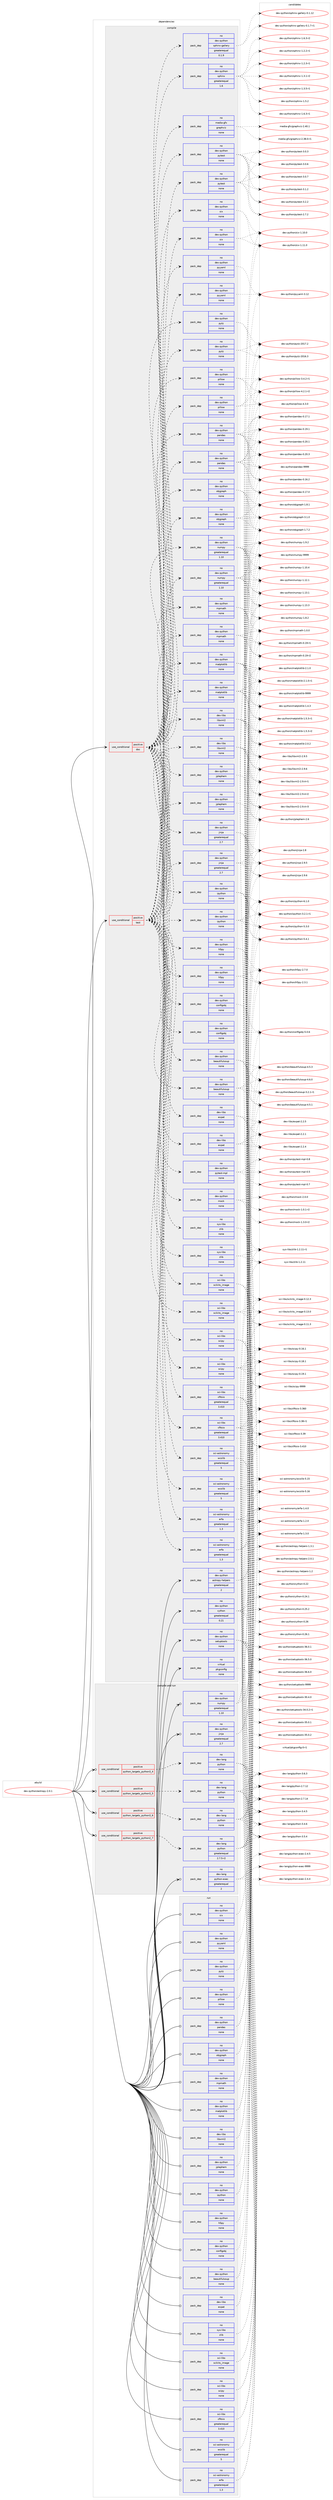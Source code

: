 digraph prolog {

# *************
# Graph options
# *************

newrank=true;
concentrate=true;
compound=true;
graph [rankdir=LR,fontname=Helvetica,fontsize=10,ranksep=1.5];#, ranksep=2.5, nodesep=0.2];
edge  [arrowhead=vee];
node  [fontname=Helvetica,fontsize=10];

# **********
# The ebuild
# **********

subgraph cluster_leftcol {
color=gray;
rank=same;
label=<<i>ebuild</i>>;
id [label="dev-python/astropy-2.0.1", color=red, width=4, href="../dev-python/astropy-2.0.1.svg"];
}

# ****************
# The dependencies
# ****************

subgraph cluster_midcol {
color=gray;
label=<<i>dependencies</i>>;
subgraph cluster_compile {
fillcolor="#eeeeee";
style=filled;
label=<<i>compile</i>>;
subgraph cond29643 {
dependency147044 [label=<<TABLE BORDER="0" CELLBORDER="1" CELLSPACING="0" CELLPADDING="4"><TR><TD ROWSPAN="3" CELLPADDING="10">use_conditional</TD></TR><TR><TD>positive</TD></TR><TR><TD>doc</TD></TR></TABLE>>, shape=none, color=red];
subgraph pack113584 {
dependency147045 [label=<<TABLE BORDER="0" CELLBORDER="1" CELLSPACING="0" CELLPADDING="4" WIDTH="220"><TR><TD ROWSPAN="6" CELLPADDING="30">pack_dep</TD></TR><TR><TD WIDTH="110">no</TD></TR><TR><TD>dev-libs</TD></TR><TR><TD>expat</TD></TR><TR><TD>none</TD></TR><TR><TD></TD></TR></TABLE>>, shape=none, color=blue];
}
dependency147044:e -> dependency147045:w [weight=20,style="dashed",arrowhead="vee"];
subgraph pack113585 {
dependency147046 [label=<<TABLE BORDER="0" CELLBORDER="1" CELLSPACING="0" CELLPADDING="4" WIDTH="220"><TR><TD ROWSPAN="6" CELLPADDING="30">pack_dep</TD></TR><TR><TD WIDTH="110">no</TD></TR><TR><TD>dev-python</TD></TR><TR><TD>beautifulsoup</TD></TR><TR><TD>none</TD></TR><TR><TD></TD></TR></TABLE>>, shape=none, color=blue];
}
dependency147044:e -> dependency147046:w [weight=20,style="dashed",arrowhead="vee"];
subgraph pack113586 {
dependency147047 [label=<<TABLE BORDER="0" CELLBORDER="1" CELLSPACING="0" CELLPADDING="4" WIDTH="220"><TR><TD ROWSPAN="6" CELLPADDING="30">pack_dep</TD></TR><TR><TD WIDTH="110">no</TD></TR><TR><TD>dev-python</TD></TR><TR><TD>configobj</TD></TR><TR><TD>none</TD></TR><TR><TD></TD></TR></TABLE>>, shape=none, color=blue];
}
dependency147044:e -> dependency147047:w [weight=20,style="dashed",arrowhead="vee"];
subgraph pack113587 {
dependency147048 [label=<<TABLE BORDER="0" CELLBORDER="1" CELLSPACING="0" CELLPADDING="4" WIDTH="220"><TR><TD ROWSPAN="6" CELLPADDING="30">pack_dep</TD></TR><TR><TD WIDTH="110">no</TD></TR><TR><TD>dev-python</TD></TR><TR><TD>h5py</TD></TR><TR><TD>none</TD></TR><TR><TD></TD></TR></TABLE>>, shape=none, color=blue];
}
dependency147044:e -> dependency147048:w [weight=20,style="dashed",arrowhead="vee"];
subgraph pack113588 {
dependency147049 [label=<<TABLE BORDER="0" CELLBORDER="1" CELLSPACING="0" CELLPADDING="4" WIDTH="220"><TR><TD ROWSPAN="6" CELLPADDING="30">pack_dep</TD></TR><TR><TD WIDTH="110">no</TD></TR><TR><TD>dev-python</TD></TR><TR><TD>ipython</TD></TR><TR><TD>none</TD></TR><TR><TD></TD></TR></TABLE>>, shape=none, color=blue];
}
dependency147044:e -> dependency147049:w [weight=20,style="dashed",arrowhead="vee"];
subgraph pack113589 {
dependency147050 [label=<<TABLE BORDER="0" CELLBORDER="1" CELLSPACING="0" CELLPADDING="4" WIDTH="220"><TR><TD ROWSPAN="6" CELLPADDING="30">pack_dep</TD></TR><TR><TD WIDTH="110">no</TD></TR><TR><TD>dev-python</TD></TR><TR><TD>jinja</TD></TR><TR><TD>greaterequal</TD></TR><TR><TD>2.7</TD></TR></TABLE>>, shape=none, color=blue];
}
dependency147044:e -> dependency147050:w [weight=20,style="dashed",arrowhead="vee"];
subgraph pack113590 {
dependency147051 [label=<<TABLE BORDER="0" CELLBORDER="1" CELLSPACING="0" CELLPADDING="4" WIDTH="220"><TR><TD ROWSPAN="6" CELLPADDING="30">pack_dep</TD></TR><TR><TD WIDTH="110">no</TD></TR><TR><TD>dev-python</TD></TR><TR><TD>jplephem</TD></TR><TR><TD>none</TD></TR><TR><TD></TD></TR></TABLE>>, shape=none, color=blue];
}
dependency147044:e -> dependency147051:w [weight=20,style="dashed",arrowhead="vee"];
subgraph pack113591 {
dependency147052 [label=<<TABLE BORDER="0" CELLBORDER="1" CELLSPACING="0" CELLPADDING="4" WIDTH="220"><TR><TD ROWSPAN="6" CELLPADDING="30">pack_dep</TD></TR><TR><TD WIDTH="110">no</TD></TR><TR><TD>dev-libs</TD></TR><TR><TD>libxml2</TD></TR><TR><TD>none</TD></TR><TR><TD></TD></TR></TABLE>>, shape=none, color=blue];
}
dependency147044:e -> dependency147052:w [weight=20,style="dashed",arrowhead="vee"];
subgraph pack113592 {
dependency147053 [label=<<TABLE BORDER="0" CELLBORDER="1" CELLSPACING="0" CELLPADDING="4" WIDTH="220"><TR><TD ROWSPAN="6" CELLPADDING="30">pack_dep</TD></TR><TR><TD WIDTH="110">no</TD></TR><TR><TD>dev-python</TD></TR><TR><TD>matplotlib</TD></TR><TR><TD>none</TD></TR><TR><TD></TD></TR></TABLE>>, shape=none, color=blue];
}
dependency147044:e -> dependency147053:w [weight=20,style="dashed",arrowhead="vee"];
subgraph pack113593 {
dependency147054 [label=<<TABLE BORDER="0" CELLBORDER="1" CELLSPACING="0" CELLPADDING="4" WIDTH="220"><TR><TD ROWSPAN="6" CELLPADDING="30">pack_dep</TD></TR><TR><TD WIDTH="110">no</TD></TR><TR><TD>dev-python</TD></TR><TR><TD>mpmath</TD></TR><TR><TD>none</TD></TR><TR><TD></TD></TR></TABLE>>, shape=none, color=blue];
}
dependency147044:e -> dependency147054:w [weight=20,style="dashed",arrowhead="vee"];
subgraph pack113594 {
dependency147055 [label=<<TABLE BORDER="0" CELLBORDER="1" CELLSPACING="0" CELLPADDING="4" WIDTH="220"><TR><TD ROWSPAN="6" CELLPADDING="30">pack_dep</TD></TR><TR><TD WIDTH="110">no</TD></TR><TR><TD>dev-python</TD></TR><TR><TD>numpy</TD></TR><TR><TD>greaterequal</TD></TR><TR><TD>1.10</TD></TR></TABLE>>, shape=none, color=blue];
}
dependency147044:e -> dependency147055:w [weight=20,style="dashed",arrowhead="vee"];
subgraph pack113595 {
dependency147056 [label=<<TABLE BORDER="0" CELLBORDER="1" CELLSPACING="0" CELLPADDING="4" WIDTH="220"><TR><TD ROWSPAN="6" CELLPADDING="30">pack_dep</TD></TR><TR><TD WIDTH="110">no</TD></TR><TR><TD>dev-python</TD></TR><TR><TD>objgraph</TD></TR><TR><TD>none</TD></TR><TR><TD></TD></TR></TABLE>>, shape=none, color=blue];
}
dependency147044:e -> dependency147056:w [weight=20,style="dashed",arrowhead="vee"];
subgraph pack113596 {
dependency147057 [label=<<TABLE BORDER="0" CELLBORDER="1" CELLSPACING="0" CELLPADDING="4" WIDTH="220"><TR><TD ROWSPAN="6" CELLPADDING="30">pack_dep</TD></TR><TR><TD WIDTH="110">no</TD></TR><TR><TD>dev-python</TD></TR><TR><TD>pandas</TD></TR><TR><TD>none</TD></TR><TR><TD></TD></TR></TABLE>>, shape=none, color=blue];
}
dependency147044:e -> dependency147057:w [weight=20,style="dashed",arrowhead="vee"];
subgraph pack113597 {
dependency147058 [label=<<TABLE BORDER="0" CELLBORDER="1" CELLSPACING="0" CELLPADDING="4" WIDTH="220"><TR><TD ROWSPAN="6" CELLPADDING="30">pack_dep</TD></TR><TR><TD WIDTH="110">no</TD></TR><TR><TD>dev-python</TD></TR><TR><TD>pillow</TD></TR><TR><TD>none</TD></TR><TR><TD></TD></TR></TABLE>>, shape=none, color=blue];
}
dependency147044:e -> dependency147058:w [weight=20,style="dashed",arrowhead="vee"];
subgraph pack113598 {
dependency147059 [label=<<TABLE BORDER="0" CELLBORDER="1" CELLSPACING="0" CELLPADDING="4" WIDTH="220"><TR><TD ROWSPAN="6" CELLPADDING="30">pack_dep</TD></TR><TR><TD WIDTH="110">no</TD></TR><TR><TD>dev-python</TD></TR><TR><TD>pytz</TD></TR><TR><TD>none</TD></TR><TR><TD></TD></TR></TABLE>>, shape=none, color=blue];
}
dependency147044:e -> dependency147059:w [weight=20,style="dashed",arrowhead="vee"];
subgraph pack113599 {
dependency147060 [label=<<TABLE BORDER="0" CELLBORDER="1" CELLSPACING="0" CELLPADDING="4" WIDTH="220"><TR><TD ROWSPAN="6" CELLPADDING="30">pack_dep</TD></TR><TR><TD WIDTH="110">no</TD></TR><TR><TD>dev-python</TD></TR><TR><TD>pyyaml</TD></TR><TR><TD>none</TD></TR><TR><TD></TD></TR></TABLE>>, shape=none, color=blue];
}
dependency147044:e -> dependency147060:w [weight=20,style="dashed",arrowhead="vee"];
subgraph pack113600 {
dependency147061 [label=<<TABLE BORDER="0" CELLBORDER="1" CELLSPACING="0" CELLPADDING="4" WIDTH="220"><TR><TD ROWSPAN="6" CELLPADDING="30">pack_dep</TD></TR><TR><TD WIDTH="110">no</TD></TR><TR><TD>dev-python</TD></TR><TR><TD>six</TD></TR><TR><TD>none</TD></TR><TR><TD></TD></TR></TABLE>>, shape=none, color=blue];
}
dependency147044:e -> dependency147061:w [weight=20,style="dashed",arrowhead="vee"];
subgraph pack113601 {
dependency147062 [label=<<TABLE BORDER="0" CELLBORDER="1" CELLSPACING="0" CELLPADDING="4" WIDTH="220"><TR><TD ROWSPAN="6" CELLPADDING="30">pack_dep</TD></TR><TR><TD WIDTH="110">no</TD></TR><TR><TD>sci-astronomy</TD></TR><TR><TD>erfa</TD></TR><TR><TD>greaterequal</TD></TR><TR><TD>1.3</TD></TR></TABLE>>, shape=none, color=blue];
}
dependency147044:e -> dependency147062:w [weight=20,style="dashed",arrowhead="vee"];
subgraph pack113602 {
dependency147063 [label=<<TABLE BORDER="0" CELLBORDER="1" CELLSPACING="0" CELLPADDING="4" WIDTH="220"><TR><TD ROWSPAN="6" CELLPADDING="30">pack_dep</TD></TR><TR><TD WIDTH="110">no</TD></TR><TR><TD>sci-astronomy</TD></TR><TR><TD>wcslib</TD></TR><TR><TD>greaterequal</TD></TR><TR><TD>5</TD></TR></TABLE>>, shape=none, color=blue];
}
dependency147044:e -> dependency147063:w [weight=20,style="dashed",arrowhead="vee"];
subgraph pack113603 {
dependency147064 [label=<<TABLE BORDER="0" CELLBORDER="1" CELLSPACING="0" CELLPADDING="4" WIDTH="220"><TR><TD ROWSPAN="6" CELLPADDING="30">pack_dep</TD></TR><TR><TD WIDTH="110">no</TD></TR><TR><TD>sci-libs</TD></TR><TR><TD>cfitsio</TD></TR><TR><TD>greaterequal</TD></TR><TR><TD>3.410</TD></TR></TABLE>>, shape=none, color=blue];
}
dependency147044:e -> dependency147064:w [weight=20,style="dashed",arrowhead="vee"];
subgraph pack113604 {
dependency147065 [label=<<TABLE BORDER="0" CELLBORDER="1" CELLSPACING="0" CELLPADDING="4" WIDTH="220"><TR><TD ROWSPAN="6" CELLPADDING="30">pack_dep</TD></TR><TR><TD WIDTH="110">no</TD></TR><TR><TD>sci-libs</TD></TR><TR><TD>scipy</TD></TR><TR><TD>none</TD></TR><TR><TD></TD></TR></TABLE>>, shape=none, color=blue];
}
dependency147044:e -> dependency147065:w [weight=20,style="dashed",arrowhead="vee"];
subgraph pack113605 {
dependency147066 [label=<<TABLE BORDER="0" CELLBORDER="1" CELLSPACING="0" CELLPADDING="4" WIDTH="220"><TR><TD ROWSPAN="6" CELLPADDING="30">pack_dep</TD></TR><TR><TD WIDTH="110">no</TD></TR><TR><TD>sci-libs</TD></TR><TR><TD>scikits_image</TD></TR><TR><TD>none</TD></TR><TR><TD></TD></TR></TABLE>>, shape=none, color=blue];
}
dependency147044:e -> dependency147066:w [weight=20,style="dashed",arrowhead="vee"];
subgraph pack113606 {
dependency147067 [label=<<TABLE BORDER="0" CELLBORDER="1" CELLSPACING="0" CELLPADDING="4" WIDTH="220"><TR><TD ROWSPAN="6" CELLPADDING="30">pack_dep</TD></TR><TR><TD WIDTH="110">no</TD></TR><TR><TD>sys-libs</TD></TR><TR><TD>zlib</TD></TR><TR><TD>none</TD></TR><TR><TD></TD></TR></TABLE>>, shape=none, color=blue];
}
dependency147044:e -> dependency147067:w [weight=20,style="dashed",arrowhead="vee"];
subgraph pack113607 {
dependency147068 [label=<<TABLE BORDER="0" CELLBORDER="1" CELLSPACING="0" CELLPADDING="4" WIDTH="220"><TR><TD ROWSPAN="6" CELLPADDING="30">pack_dep</TD></TR><TR><TD WIDTH="110">no</TD></TR><TR><TD>media-gfx</TD></TR><TR><TD>graphviz</TD></TR><TR><TD>none</TD></TR><TR><TD></TD></TR></TABLE>>, shape=none, color=blue];
}
dependency147044:e -> dependency147068:w [weight=20,style="dashed",arrowhead="vee"];
subgraph pack113608 {
dependency147069 [label=<<TABLE BORDER="0" CELLBORDER="1" CELLSPACING="0" CELLPADDING="4" WIDTH="220"><TR><TD ROWSPAN="6" CELLPADDING="30">pack_dep</TD></TR><TR><TD WIDTH="110">no</TD></TR><TR><TD>dev-python</TD></TR><TR><TD>pytest</TD></TR><TR><TD>none</TD></TR><TR><TD></TD></TR></TABLE>>, shape=none, color=blue];
}
dependency147044:e -> dependency147069:w [weight=20,style="dashed",arrowhead="vee"];
subgraph pack113609 {
dependency147070 [label=<<TABLE BORDER="0" CELLBORDER="1" CELLSPACING="0" CELLPADDING="4" WIDTH="220"><TR><TD ROWSPAN="6" CELLPADDING="30">pack_dep</TD></TR><TR><TD WIDTH="110">no</TD></TR><TR><TD>dev-python</TD></TR><TR><TD>sphinx</TD></TR><TR><TD>greaterequal</TD></TR><TR><TD>1.6</TD></TR></TABLE>>, shape=none, color=blue];
}
dependency147044:e -> dependency147070:w [weight=20,style="dashed",arrowhead="vee"];
subgraph pack113610 {
dependency147071 [label=<<TABLE BORDER="0" CELLBORDER="1" CELLSPACING="0" CELLPADDING="4" WIDTH="220"><TR><TD ROWSPAN="6" CELLPADDING="30">pack_dep</TD></TR><TR><TD WIDTH="110">no</TD></TR><TR><TD>dev-python</TD></TR><TR><TD>sphinx-gallery</TD></TR><TR><TD>greaterequal</TD></TR><TR><TD>0.1.9</TD></TR></TABLE>>, shape=none, color=blue];
}
dependency147044:e -> dependency147071:w [weight=20,style="dashed",arrowhead="vee"];
}
id:e -> dependency147044:w [weight=20,style="solid",arrowhead="vee"];
subgraph cond29644 {
dependency147072 [label=<<TABLE BORDER="0" CELLBORDER="1" CELLSPACING="0" CELLPADDING="4"><TR><TD ROWSPAN="3" CELLPADDING="10">use_conditional</TD></TR><TR><TD>positive</TD></TR><TR><TD>test</TD></TR></TABLE>>, shape=none, color=red];
subgraph pack113611 {
dependency147073 [label=<<TABLE BORDER="0" CELLBORDER="1" CELLSPACING="0" CELLPADDING="4" WIDTH="220"><TR><TD ROWSPAN="6" CELLPADDING="30">pack_dep</TD></TR><TR><TD WIDTH="110">no</TD></TR><TR><TD>dev-libs</TD></TR><TR><TD>expat</TD></TR><TR><TD>none</TD></TR><TR><TD></TD></TR></TABLE>>, shape=none, color=blue];
}
dependency147072:e -> dependency147073:w [weight=20,style="dashed",arrowhead="vee"];
subgraph pack113612 {
dependency147074 [label=<<TABLE BORDER="0" CELLBORDER="1" CELLSPACING="0" CELLPADDING="4" WIDTH="220"><TR><TD ROWSPAN="6" CELLPADDING="30">pack_dep</TD></TR><TR><TD WIDTH="110">no</TD></TR><TR><TD>dev-python</TD></TR><TR><TD>beautifulsoup</TD></TR><TR><TD>none</TD></TR><TR><TD></TD></TR></TABLE>>, shape=none, color=blue];
}
dependency147072:e -> dependency147074:w [weight=20,style="dashed",arrowhead="vee"];
subgraph pack113613 {
dependency147075 [label=<<TABLE BORDER="0" CELLBORDER="1" CELLSPACING="0" CELLPADDING="4" WIDTH="220"><TR><TD ROWSPAN="6" CELLPADDING="30">pack_dep</TD></TR><TR><TD WIDTH="110">no</TD></TR><TR><TD>dev-python</TD></TR><TR><TD>configobj</TD></TR><TR><TD>none</TD></TR><TR><TD></TD></TR></TABLE>>, shape=none, color=blue];
}
dependency147072:e -> dependency147075:w [weight=20,style="dashed",arrowhead="vee"];
subgraph pack113614 {
dependency147076 [label=<<TABLE BORDER="0" CELLBORDER="1" CELLSPACING="0" CELLPADDING="4" WIDTH="220"><TR><TD ROWSPAN="6" CELLPADDING="30">pack_dep</TD></TR><TR><TD WIDTH="110">no</TD></TR><TR><TD>dev-python</TD></TR><TR><TD>h5py</TD></TR><TR><TD>none</TD></TR><TR><TD></TD></TR></TABLE>>, shape=none, color=blue];
}
dependency147072:e -> dependency147076:w [weight=20,style="dashed",arrowhead="vee"];
subgraph pack113615 {
dependency147077 [label=<<TABLE BORDER="0" CELLBORDER="1" CELLSPACING="0" CELLPADDING="4" WIDTH="220"><TR><TD ROWSPAN="6" CELLPADDING="30">pack_dep</TD></TR><TR><TD WIDTH="110">no</TD></TR><TR><TD>dev-python</TD></TR><TR><TD>ipython</TD></TR><TR><TD>none</TD></TR><TR><TD></TD></TR></TABLE>>, shape=none, color=blue];
}
dependency147072:e -> dependency147077:w [weight=20,style="dashed",arrowhead="vee"];
subgraph pack113616 {
dependency147078 [label=<<TABLE BORDER="0" CELLBORDER="1" CELLSPACING="0" CELLPADDING="4" WIDTH="220"><TR><TD ROWSPAN="6" CELLPADDING="30">pack_dep</TD></TR><TR><TD WIDTH="110">no</TD></TR><TR><TD>dev-python</TD></TR><TR><TD>jinja</TD></TR><TR><TD>greaterequal</TD></TR><TR><TD>2.7</TD></TR></TABLE>>, shape=none, color=blue];
}
dependency147072:e -> dependency147078:w [weight=20,style="dashed",arrowhead="vee"];
subgraph pack113617 {
dependency147079 [label=<<TABLE BORDER="0" CELLBORDER="1" CELLSPACING="0" CELLPADDING="4" WIDTH="220"><TR><TD ROWSPAN="6" CELLPADDING="30">pack_dep</TD></TR><TR><TD WIDTH="110">no</TD></TR><TR><TD>dev-python</TD></TR><TR><TD>jplephem</TD></TR><TR><TD>none</TD></TR><TR><TD></TD></TR></TABLE>>, shape=none, color=blue];
}
dependency147072:e -> dependency147079:w [weight=20,style="dashed",arrowhead="vee"];
subgraph pack113618 {
dependency147080 [label=<<TABLE BORDER="0" CELLBORDER="1" CELLSPACING="0" CELLPADDING="4" WIDTH="220"><TR><TD ROWSPAN="6" CELLPADDING="30">pack_dep</TD></TR><TR><TD WIDTH="110">no</TD></TR><TR><TD>dev-libs</TD></TR><TR><TD>libxml2</TD></TR><TR><TD>none</TD></TR><TR><TD></TD></TR></TABLE>>, shape=none, color=blue];
}
dependency147072:e -> dependency147080:w [weight=20,style="dashed",arrowhead="vee"];
subgraph pack113619 {
dependency147081 [label=<<TABLE BORDER="0" CELLBORDER="1" CELLSPACING="0" CELLPADDING="4" WIDTH="220"><TR><TD ROWSPAN="6" CELLPADDING="30">pack_dep</TD></TR><TR><TD WIDTH="110">no</TD></TR><TR><TD>dev-python</TD></TR><TR><TD>matplotlib</TD></TR><TR><TD>none</TD></TR><TR><TD></TD></TR></TABLE>>, shape=none, color=blue];
}
dependency147072:e -> dependency147081:w [weight=20,style="dashed",arrowhead="vee"];
subgraph pack113620 {
dependency147082 [label=<<TABLE BORDER="0" CELLBORDER="1" CELLSPACING="0" CELLPADDING="4" WIDTH="220"><TR><TD ROWSPAN="6" CELLPADDING="30">pack_dep</TD></TR><TR><TD WIDTH="110">no</TD></TR><TR><TD>dev-python</TD></TR><TR><TD>mpmath</TD></TR><TR><TD>none</TD></TR><TR><TD></TD></TR></TABLE>>, shape=none, color=blue];
}
dependency147072:e -> dependency147082:w [weight=20,style="dashed",arrowhead="vee"];
subgraph pack113621 {
dependency147083 [label=<<TABLE BORDER="0" CELLBORDER="1" CELLSPACING="0" CELLPADDING="4" WIDTH="220"><TR><TD ROWSPAN="6" CELLPADDING="30">pack_dep</TD></TR><TR><TD WIDTH="110">no</TD></TR><TR><TD>dev-python</TD></TR><TR><TD>numpy</TD></TR><TR><TD>greaterequal</TD></TR><TR><TD>1.10</TD></TR></TABLE>>, shape=none, color=blue];
}
dependency147072:e -> dependency147083:w [weight=20,style="dashed",arrowhead="vee"];
subgraph pack113622 {
dependency147084 [label=<<TABLE BORDER="0" CELLBORDER="1" CELLSPACING="0" CELLPADDING="4" WIDTH="220"><TR><TD ROWSPAN="6" CELLPADDING="30">pack_dep</TD></TR><TR><TD WIDTH="110">no</TD></TR><TR><TD>dev-python</TD></TR><TR><TD>objgraph</TD></TR><TR><TD>none</TD></TR><TR><TD></TD></TR></TABLE>>, shape=none, color=blue];
}
dependency147072:e -> dependency147084:w [weight=20,style="dashed",arrowhead="vee"];
subgraph pack113623 {
dependency147085 [label=<<TABLE BORDER="0" CELLBORDER="1" CELLSPACING="0" CELLPADDING="4" WIDTH="220"><TR><TD ROWSPAN="6" CELLPADDING="30">pack_dep</TD></TR><TR><TD WIDTH="110">no</TD></TR><TR><TD>dev-python</TD></TR><TR><TD>pandas</TD></TR><TR><TD>none</TD></TR><TR><TD></TD></TR></TABLE>>, shape=none, color=blue];
}
dependency147072:e -> dependency147085:w [weight=20,style="dashed",arrowhead="vee"];
subgraph pack113624 {
dependency147086 [label=<<TABLE BORDER="0" CELLBORDER="1" CELLSPACING="0" CELLPADDING="4" WIDTH="220"><TR><TD ROWSPAN="6" CELLPADDING="30">pack_dep</TD></TR><TR><TD WIDTH="110">no</TD></TR><TR><TD>dev-python</TD></TR><TR><TD>pillow</TD></TR><TR><TD>none</TD></TR><TR><TD></TD></TR></TABLE>>, shape=none, color=blue];
}
dependency147072:e -> dependency147086:w [weight=20,style="dashed",arrowhead="vee"];
subgraph pack113625 {
dependency147087 [label=<<TABLE BORDER="0" CELLBORDER="1" CELLSPACING="0" CELLPADDING="4" WIDTH="220"><TR><TD ROWSPAN="6" CELLPADDING="30">pack_dep</TD></TR><TR><TD WIDTH="110">no</TD></TR><TR><TD>dev-python</TD></TR><TR><TD>pytz</TD></TR><TR><TD>none</TD></TR><TR><TD></TD></TR></TABLE>>, shape=none, color=blue];
}
dependency147072:e -> dependency147087:w [weight=20,style="dashed",arrowhead="vee"];
subgraph pack113626 {
dependency147088 [label=<<TABLE BORDER="0" CELLBORDER="1" CELLSPACING="0" CELLPADDING="4" WIDTH="220"><TR><TD ROWSPAN="6" CELLPADDING="30">pack_dep</TD></TR><TR><TD WIDTH="110">no</TD></TR><TR><TD>dev-python</TD></TR><TR><TD>pyyaml</TD></TR><TR><TD>none</TD></TR><TR><TD></TD></TR></TABLE>>, shape=none, color=blue];
}
dependency147072:e -> dependency147088:w [weight=20,style="dashed",arrowhead="vee"];
subgraph pack113627 {
dependency147089 [label=<<TABLE BORDER="0" CELLBORDER="1" CELLSPACING="0" CELLPADDING="4" WIDTH="220"><TR><TD ROWSPAN="6" CELLPADDING="30">pack_dep</TD></TR><TR><TD WIDTH="110">no</TD></TR><TR><TD>dev-python</TD></TR><TR><TD>six</TD></TR><TR><TD>none</TD></TR><TR><TD></TD></TR></TABLE>>, shape=none, color=blue];
}
dependency147072:e -> dependency147089:w [weight=20,style="dashed",arrowhead="vee"];
subgraph pack113628 {
dependency147090 [label=<<TABLE BORDER="0" CELLBORDER="1" CELLSPACING="0" CELLPADDING="4" WIDTH="220"><TR><TD ROWSPAN="6" CELLPADDING="30">pack_dep</TD></TR><TR><TD WIDTH="110">no</TD></TR><TR><TD>sci-astronomy</TD></TR><TR><TD>erfa</TD></TR><TR><TD>greaterequal</TD></TR><TR><TD>1.3</TD></TR></TABLE>>, shape=none, color=blue];
}
dependency147072:e -> dependency147090:w [weight=20,style="dashed",arrowhead="vee"];
subgraph pack113629 {
dependency147091 [label=<<TABLE BORDER="0" CELLBORDER="1" CELLSPACING="0" CELLPADDING="4" WIDTH="220"><TR><TD ROWSPAN="6" CELLPADDING="30">pack_dep</TD></TR><TR><TD WIDTH="110">no</TD></TR><TR><TD>sci-astronomy</TD></TR><TR><TD>wcslib</TD></TR><TR><TD>greaterequal</TD></TR><TR><TD>5</TD></TR></TABLE>>, shape=none, color=blue];
}
dependency147072:e -> dependency147091:w [weight=20,style="dashed",arrowhead="vee"];
subgraph pack113630 {
dependency147092 [label=<<TABLE BORDER="0" CELLBORDER="1" CELLSPACING="0" CELLPADDING="4" WIDTH="220"><TR><TD ROWSPAN="6" CELLPADDING="30">pack_dep</TD></TR><TR><TD WIDTH="110">no</TD></TR><TR><TD>sci-libs</TD></TR><TR><TD>cfitsio</TD></TR><TR><TD>greaterequal</TD></TR><TR><TD>3.410</TD></TR></TABLE>>, shape=none, color=blue];
}
dependency147072:e -> dependency147092:w [weight=20,style="dashed",arrowhead="vee"];
subgraph pack113631 {
dependency147093 [label=<<TABLE BORDER="0" CELLBORDER="1" CELLSPACING="0" CELLPADDING="4" WIDTH="220"><TR><TD ROWSPAN="6" CELLPADDING="30">pack_dep</TD></TR><TR><TD WIDTH="110">no</TD></TR><TR><TD>sci-libs</TD></TR><TR><TD>scipy</TD></TR><TR><TD>none</TD></TR><TR><TD></TD></TR></TABLE>>, shape=none, color=blue];
}
dependency147072:e -> dependency147093:w [weight=20,style="dashed",arrowhead="vee"];
subgraph pack113632 {
dependency147094 [label=<<TABLE BORDER="0" CELLBORDER="1" CELLSPACING="0" CELLPADDING="4" WIDTH="220"><TR><TD ROWSPAN="6" CELLPADDING="30">pack_dep</TD></TR><TR><TD WIDTH="110">no</TD></TR><TR><TD>sci-libs</TD></TR><TR><TD>scikits_image</TD></TR><TR><TD>none</TD></TR><TR><TD></TD></TR></TABLE>>, shape=none, color=blue];
}
dependency147072:e -> dependency147094:w [weight=20,style="dashed",arrowhead="vee"];
subgraph pack113633 {
dependency147095 [label=<<TABLE BORDER="0" CELLBORDER="1" CELLSPACING="0" CELLPADDING="4" WIDTH="220"><TR><TD ROWSPAN="6" CELLPADDING="30">pack_dep</TD></TR><TR><TD WIDTH="110">no</TD></TR><TR><TD>sys-libs</TD></TR><TR><TD>zlib</TD></TR><TR><TD>none</TD></TR><TR><TD></TD></TR></TABLE>>, shape=none, color=blue];
}
dependency147072:e -> dependency147095:w [weight=20,style="dashed",arrowhead="vee"];
subgraph pack113634 {
dependency147096 [label=<<TABLE BORDER="0" CELLBORDER="1" CELLSPACING="0" CELLPADDING="4" WIDTH="220"><TR><TD ROWSPAN="6" CELLPADDING="30">pack_dep</TD></TR><TR><TD WIDTH="110">no</TD></TR><TR><TD>dev-python</TD></TR><TR><TD>mock</TD></TR><TR><TD>none</TD></TR><TR><TD></TD></TR></TABLE>>, shape=none, color=blue];
}
dependency147072:e -> dependency147096:w [weight=20,style="dashed",arrowhead="vee"];
subgraph pack113635 {
dependency147097 [label=<<TABLE BORDER="0" CELLBORDER="1" CELLSPACING="0" CELLPADDING="4" WIDTH="220"><TR><TD ROWSPAN="6" CELLPADDING="30">pack_dep</TD></TR><TR><TD WIDTH="110">no</TD></TR><TR><TD>dev-python</TD></TR><TR><TD>pytest</TD></TR><TR><TD>none</TD></TR><TR><TD></TD></TR></TABLE>>, shape=none, color=blue];
}
dependency147072:e -> dependency147097:w [weight=20,style="dashed",arrowhead="vee"];
subgraph pack113636 {
dependency147098 [label=<<TABLE BORDER="0" CELLBORDER="1" CELLSPACING="0" CELLPADDING="4" WIDTH="220"><TR><TD ROWSPAN="6" CELLPADDING="30">pack_dep</TD></TR><TR><TD WIDTH="110">no</TD></TR><TR><TD>dev-python</TD></TR><TR><TD>pytest-mpl</TD></TR><TR><TD>none</TD></TR><TR><TD></TD></TR></TABLE>>, shape=none, color=blue];
}
dependency147072:e -> dependency147098:w [weight=20,style="dashed",arrowhead="vee"];
}
id:e -> dependency147072:w [weight=20,style="solid",arrowhead="vee"];
subgraph pack113637 {
dependency147099 [label=<<TABLE BORDER="0" CELLBORDER="1" CELLSPACING="0" CELLPADDING="4" WIDTH="220"><TR><TD ROWSPAN="6" CELLPADDING="30">pack_dep</TD></TR><TR><TD WIDTH="110">no</TD></TR><TR><TD>dev-python</TD></TR><TR><TD>astropy-helpers</TD></TR><TR><TD>greaterequal</TD></TR><TR><TD>2</TD></TR></TABLE>>, shape=none, color=blue];
}
id:e -> dependency147099:w [weight=20,style="solid",arrowhead="vee"];
subgraph pack113638 {
dependency147100 [label=<<TABLE BORDER="0" CELLBORDER="1" CELLSPACING="0" CELLPADDING="4" WIDTH="220"><TR><TD ROWSPAN="6" CELLPADDING="30">pack_dep</TD></TR><TR><TD WIDTH="110">no</TD></TR><TR><TD>dev-python</TD></TR><TR><TD>cython</TD></TR><TR><TD>greaterequal</TD></TR><TR><TD>0.21</TD></TR></TABLE>>, shape=none, color=blue];
}
id:e -> dependency147100:w [weight=20,style="solid",arrowhead="vee"];
subgraph pack113639 {
dependency147101 [label=<<TABLE BORDER="0" CELLBORDER="1" CELLSPACING="0" CELLPADDING="4" WIDTH="220"><TR><TD ROWSPAN="6" CELLPADDING="30">pack_dep</TD></TR><TR><TD WIDTH="110">no</TD></TR><TR><TD>dev-python</TD></TR><TR><TD>setuptools</TD></TR><TR><TD>none</TD></TR><TR><TD></TD></TR></TABLE>>, shape=none, color=blue];
}
id:e -> dependency147101:w [weight=20,style="solid",arrowhead="vee"];
subgraph pack113640 {
dependency147102 [label=<<TABLE BORDER="0" CELLBORDER="1" CELLSPACING="0" CELLPADDING="4" WIDTH="220"><TR><TD ROWSPAN="6" CELLPADDING="30">pack_dep</TD></TR><TR><TD WIDTH="110">no</TD></TR><TR><TD>virtual</TD></TR><TR><TD>pkgconfig</TD></TR><TR><TD>none</TD></TR><TR><TD></TD></TR></TABLE>>, shape=none, color=blue];
}
id:e -> dependency147102:w [weight=20,style="solid",arrowhead="vee"];
}
subgraph cluster_compileandrun {
fillcolor="#eeeeee";
style=filled;
label=<<i>compile and run</i>>;
subgraph cond29645 {
dependency147103 [label=<<TABLE BORDER="0" CELLBORDER="1" CELLSPACING="0" CELLPADDING="4"><TR><TD ROWSPAN="3" CELLPADDING="10">use_conditional</TD></TR><TR><TD>positive</TD></TR><TR><TD>python_targets_python2_7</TD></TR></TABLE>>, shape=none, color=red];
subgraph pack113641 {
dependency147104 [label=<<TABLE BORDER="0" CELLBORDER="1" CELLSPACING="0" CELLPADDING="4" WIDTH="220"><TR><TD ROWSPAN="6" CELLPADDING="30">pack_dep</TD></TR><TR><TD WIDTH="110">no</TD></TR><TR><TD>dev-lang</TD></TR><TR><TD>python</TD></TR><TR><TD>greaterequal</TD></TR><TR><TD>2.7.5-r2</TD></TR></TABLE>>, shape=none, color=blue];
}
dependency147103:e -> dependency147104:w [weight=20,style="dashed",arrowhead="vee"];
}
id:e -> dependency147103:w [weight=20,style="solid",arrowhead="odotvee"];
subgraph cond29646 {
dependency147105 [label=<<TABLE BORDER="0" CELLBORDER="1" CELLSPACING="0" CELLPADDING="4"><TR><TD ROWSPAN="3" CELLPADDING="10">use_conditional</TD></TR><TR><TD>positive</TD></TR><TR><TD>python_targets_python3_4</TD></TR></TABLE>>, shape=none, color=red];
subgraph pack113642 {
dependency147106 [label=<<TABLE BORDER="0" CELLBORDER="1" CELLSPACING="0" CELLPADDING="4" WIDTH="220"><TR><TD ROWSPAN="6" CELLPADDING="30">pack_dep</TD></TR><TR><TD WIDTH="110">no</TD></TR><TR><TD>dev-lang</TD></TR><TR><TD>python</TD></TR><TR><TD>none</TD></TR><TR><TD></TD></TR></TABLE>>, shape=none, color=blue];
}
dependency147105:e -> dependency147106:w [weight=20,style="dashed",arrowhead="vee"];
}
id:e -> dependency147105:w [weight=20,style="solid",arrowhead="odotvee"];
subgraph cond29647 {
dependency147107 [label=<<TABLE BORDER="0" CELLBORDER="1" CELLSPACING="0" CELLPADDING="4"><TR><TD ROWSPAN="3" CELLPADDING="10">use_conditional</TD></TR><TR><TD>positive</TD></TR><TR><TD>python_targets_python3_5</TD></TR></TABLE>>, shape=none, color=red];
subgraph pack113643 {
dependency147108 [label=<<TABLE BORDER="0" CELLBORDER="1" CELLSPACING="0" CELLPADDING="4" WIDTH="220"><TR><TD ROWSPAN="6" CELLPADDING="30">pack_dep</TD></TR><TR><TD WIDTH="110">no</TD></TR><TR><TD>dev-lang</TD></TR><TR><TD>python</TD></TR><TR><TD>none</TD></TR><TR><TD></TD></TR></TABLE>>, shape=none, color=blue];
}
dependency147107:e -> dependency147108:w [weight=20,style="dashed",arrowhead="vee"];
}
id:e -> dependency147107:w [weight=20,style="solid",arrowhead="odotvee"];
subgraph cond29648 {
dependency147109 [label=<<TABLE BORDER="0" CELLBORDER="1" CELLSPACING="0" CELLPADDING="4"><TR><TD ROWSPAN="3" CELLPADDING="10">use_conditional</TD></TR><TR><TD>positive</TD></TR><TR><TD>python_targets_python3_6</TD></TR></TABLE>>, shape=none, color=red];
subgraph pack113644 {
dependency147110 [label=<<TABLE BORDER="0" CELLBORDER="1" CELLSPACING="0" CELLPADDING="4" WIDTH="220"><TR><TD ROWSPAN="6" CELLPADDING="30">pack_dep</TD></TR><TR><TD WIDTH="110">no</TD></TR><TR><TD>dev-lang</TD></TR><TR><TD>python</TD></TR><TR><TD>none</TD></TR><TR><TD></TD></TR></TABLE>>, shape=none, color=blue];
}
dependency147109:e -> dependency147110:w [weight=20,style="dashed",arrowhead="vee"];
}
id:e -> dependency147109:w [weight=20,style="solid",arrowhead="odotvee"];
subgraph pack113645 {
dependency147111 [label=<<TABLE BORDER="0" CELLBORDER="1" CELLSPACING="0" CELLPADDING="4" WIDTH="220"><TR><TD ROWSPAN="6" CELLPADDING="30">pack_dep</TD></TR><TR><TD WIDTH="110">no</TD></TR><TR><TD>dev-lang</TD></TR><TR><TD>python-exec</TD></TR><TR><TD>greaterequal</TD></TR><TR><TD>2</TD></TR></TABLE>>, shape=none, color=blue];
}
id:e -> dependency147111:w [weight=20,style="solid",arrowhead="odotvee"];
subgraph pack113646 {
dependency147112 [label=<<TABLE BORDER="0" CELLBORDER="1" CELLSPACING="0" CELLPADDING="4" WIDTH="220"><TR><TD ROWSPAN="6" CELLPADDING="30">pack_dep</TD></TR><TR><TD WIDTH="110">no</TD></TR><TR><TD>dev-python</TD></TR><TR><TD>jinja</TD></TR><TR><TD>greaterequal</TD></TR><TR><TD>2.7</TD></TR></TABLE>>, shape=none, color=blue];
}
id:e -> dependency147112:w [weight=20,style="solid",arrowhead="odotvee"];
subgraph pack113647 {
dependency147113 [label=<<TABLE BORDER="0" CELLBORDER="1" CELLSPACING="0" CELLPADDING="4" WIDTH="220"><TR><TD ROWSPAN="6" CELLPADDING="30">pack_dep</TD></TR><TR><TD WIDTH="110">no</TD></TR><TR><TD>dev-python</TD></TR><TR><TD>numpy</TD></TR><TR><TD>greaterequal</TD></TR><TR><TD>1.10</TD></TR></TABLE>>, shape=none, color=blue];
}
id:e -> dependency147113:w [weight=20,style="solid",arrowhead="odotvee"];
}
subgraph cluster_run {
fillcolor="#eeeeee";
style=filled;
label=<<i>run</i>>;
subgraph pack113648 {
dependency147114 [label=<<TABLE BORDER="0" CELLBORDER="1" CELLSPACING="0" CELLPADDING="4" WIDTH="220"><TR><TD ROWSPAN="6" CELLPADDING="30">pack_dep</TD></TR><TR><TD WIDTH="110">no</TD></TR><TR><TD>dev-libs</TD></TR><TR><TD>expat</TD></TR><TR><TD>none</TD></TR><TR><TD></TD></TR></TABLE>>, shape=none, color=blue];
}
id:e -> dependency147114:w [weight=20,style="solid",arrowhead="odot"];
subgraph pack113649 {
dependency147115 [label=<<TABLE BORDER="0" CELLBORDER="1" CELLSPACING="0" CELLPADDING="4" WIDTH="220"><TR><TD ROWSPAN="6" CELLPADDING="30">pack_dep</TD></TR><TR><TD WIDTH="110">no</TD></TR><TR><TD>dev-libs</TD></TR><TR><TD>libxml2</TD></TR><TR><TD>none</TD></TR><TR><TD></TD></TR></TABLE>>, shape=none, color=blue];
}
id:e -> dependency147115:w [weight=20,style="solid",arrowhead="odot"];
subgraph pack113650 {
dependency147116 [label=<<TABLE BORDER="0" CELLBORDER="1" CELLSPACING="0" CELLPADDING="4" WIDTH="220"><TR><TD ROWSPAN="6" CELLPADDING="30">pack_dep</TD></TR><TR><TD WIDTH="110">no</TD></TR><TR><TD>dev-python</TD></TR><TR><TD>beautifulsoup</TD></TR><TR><TD>none</TD></TR><TR><TD></TD></TR></TABLE>>, shape=none, color=blue];
}
id:e -> dependency147116:w [weight=20,style="solid",arrowhead="odot"];
subgraph pack113651 {
dependency147117 [label=<<TABLE BORDER="0" CELLBORDER="1" CELLSPACING="0" CELLPADDING="4" WIDTH="220"><TR><TD ROWSPAN="6" CELLPADDING="30">pack_dep</TD></TR><TR><TD WIDTH="110">no</TD></TR><TR><TD>dev-python</TD></TR><TR><TD>configobj</TD></TR><TR><TD>none</TD></TR><TR><TD></TD></TR></TABLE>>, shape=none, color=blue];
}
id:e -> dependency147117:w [weight=20,style="solid",arrowhead="odot"];
subgraph pack113652 {
dependency147118 [label=<<TABLE BORDER="0" CELLBORDER="1" CELLSPACING="0" CELLPADDING="4" WIDTH="220"><TR><TD ROWSPAN="6" CELLPADDING="30">pack_dep</TD></TR><TR><TD WIDTH="110">no</TD></TR><TR><TD>dev-python</TD></TR><TR><TD>h5py</TD></TR><TR><TD>none</TD></TR><TR><TD></TD></TR></TABLE>>, shape=none, color=blue];
}
id:e -> dependency147118:w [weight=20,style="solid",arrowhead="odot"];
subgraph pack113653 {
dependency147119 [label=<<TABLE BORDER="0" CELLBORDER="1" CELLSPACING="0" CELLPADDING="4" WIDTH="220"><TR><TD ROWSPAN="6" CELLPADDING="30">pack_dep</TD></TR><TR><TD WIDTH="110">no</TD></TR><TR><TD>dev-python</TD></TR><TR><TD>ipython</TD></TR><TR><TD>none</TD></TR><TR><TD></TD></TR></TABLE>>, shape=none, color=blue];
}
id:e -> dependency147119:w [weight=20,style="solid",arrowhead="odot"];
subgraph pack113654 {
dependency147120 [label=<<TABLE BORDER="0" CELLBORDER="1" CELLSPACING="0" CELLPADDING="4" WIDTH="220"><TR><TD ROWSPAN="6" CELLPADDING="30">pack_dep</TD></TR><TR><TD WIDTH="110">no</TD></TR><TR><TD>dev-python</TD></TR><TR><TD>jplephem</TD></TR><TR><TD>none</TD></TR><TR><TD></TD></TR></TABLE>>, shape=none, color=blue];
}
id:e -> dependency147120:w [weight=20,style="solid",arrowhead="odot"];
subgraph pack113655 {
dependency147121 [label=<<TABLE BORDER="0" CELLBORDER="1" CELLSPACING="0" CELLPADDING="4" WIDTH="220"><TR><TD ROWSPAN="6" CELLPADDING="30">pack_dep</TD></TR><TR><TD WIDTH="110">no</TD></TR><TR><TD>dev-python</TD></TR><TR><TD>matplotlib</TD></TR><TR><TD>none</TD></TR><TR><TD></TD></TR></TABLE>>, shape=none, color=blue];
}
id:e -> dependency147121:w [weight=20,style="solid",arrowhead="odot"];
subgraph pack113656 {
dependency147122 [label=<<TABLE BORDER="0" CELLBORDER="1" CELLSPACING="0" CELLPADDING="4" WIDTH="220"><TR><TD ROWSPAN="6" CELLPADDING="30">pack_dep</TD></TR><TR><TD WIDTH="110">no</TD></TR><TR><TD>dev-python</TD></TR><TR><TD>mpmath</TD></TR><TR><TD>none</TD></TR><TR><TD></TD></TR></TABLE>>, shape=none, color=blue];
}
id:e -> dependency147122:w [weight=20,style="solid",arrowhead="odot"];
subgraph pack113657 {
dependency147123 [label=<<TABLE BORDER="0" CELLBORDER="1" CELLSPACING="0" CELLPADDING="4" WIDTH="220"><TR><TD ROWSPAN="6" CELLPADDING="30">pack_dep</TD></TR><TR><TD WIDTH="110">no</TD></TR><TR><TD>dev-python</TD></TR><TR><TD>objgraph</TD></TR><TR><TD>none</TD></TR><TR><TD></TD></TR></TABLE>>, shape=none, color=blue];
}
id:e -> dependency147123:w [weight=20,style="solid",arrowhead="odot"];
subgraph pack113658 {
dependency147124 [label=<<TABLE BORDER="0" CELLBORDER="1" CELLSPACING="0" CELLPADDING="4" WIDTH="220"><TR><TD ROWSPAN="6" CELLPADDING="30">pack_dep</TD></TR><TR><TD WIDTH="110">no</TD></TR><TR><TD>dev-python</TD></TR><TR><TD>pandas</TD></TR><TR><TD>none</TD></TR><TR><TD></TD></TR></TABLE>>, shape=none, color=blue];
}
id:e -> dependency147124:w [weight=20,style="solid",arrowhead="odot"];
subgraph pack113659 {
dependency147125 [label=<<TABLE BORDER="0" CELLBORDER="1" CELLSPACING="0" CELLPADDING="4" WIDTH="220"><TR><TD ROWSPAN="6" CELLPADDING="30">pack_dep</TD></TR><TR><TD WIDTH="110">no</TD></TR><TR><TD>dev-python</TD></TR><TR><TD>pillow</TD></TR><TR><TD>none</TD></TR><TR><TD></TD></TR></TABLE>>, shape=none, color=blue];
}
id:e -> dependency147125:w [weight=20,style="solid",arrowhead="odot"];
subgraph pack113660 {
dependency147126 [label=<<TABLE BORDER="0" CELLBORDER="1" CELLSPACING="0" CELLPADDING="4" WIDTH="220"><TR><TD ROWSPAN="6" CELLPADDING="30">pack_dep</TD></TR><TR><TD WIDTH="110">no</TD></TR><TR><TD>dev-python</TD></TR><TR><TD>pytz</TD></TR><TR><TD>none</TD></TR><TR><TD></TD></TR></TABLE>>, shape=none, color=blue];
}
id:e -> dependency147126:w [weight=20,style="solid",arrowhead="odot"];
subgraph pack113661 {
dependency147127 [label=<<TABLE BORDER="0" CELLBORDER="1" CELLSPACING="0" CELLPADDING="4" WIDTH="220"><TR><TD ROWSPAN="6" CELLPADDING="30">pack_dep</TD></TR><TR><TD WIDTH="110">no</TD></TR><TR><TD>dev-python</TD></TR><TR><TD>pyyaml</TD></TR><TR><TD>none</TD></TR><TR><TD></TD></TR></TABLE>>, shape=none, color=blue];
}
id:e -> dependency147127:w [weight=20,style="solid",arrowhead="odot"];
subgraph pack113662 {
dependency147128 [label=<<TABLE BORDER="0" CELLBORDER="1" CELLSPACING="0" CELLPADDING="4" WIDTH="220"><TR><TD ROWSPAN="6" CELLPADDING="30">pack_dep</TD></TR><TR><TD WIDTH="110">no</TD></TR><TR><TD>dev-python</TD></TR><TR><TD>six</TD></TR><TR><TD>none</TD></TR><TR><TD></TD></TR></TABLE>>, shape=none, color=blue];
}
id:e -> dependency147128:w [weight=20,style="solid",arrowhead="odot"];
subgraph pack113663 {
dependency147129 [label=<<TABLE BORDER="0" CELLBORDER="1" CELLSPACING="0" CELLPADDING="4" WIDTH="220"><TR><TD ROWSPAN="6" CELLPADDING="30">pack_dep</TD></TR><TR><TD WIDTH="110">no</TD></TR><TR><TD>sci-astronomy</TD></TR><TR><TD>erfa</TD></TR><TR><TD>greaterequal</TD></TR><TR><TD>1.3</TD></TR></TABLE>>, shape=none, color=blue];
}
id:e -> dependency147129:w [weight=20,style="solid",arrowhead="odot"];
subgraph pack113664 {
dependency147130 [label=<<TABLE BORDER="0" CELLBORDER="1" CELLSPACING="0" CELLPADDING="4" WIDTH="220"><TR><TD ROWSPAN="6" CELLPADDING="30">pack_dep</TD></TR><TR><TD WIDTH="110">no</TD></TR><TR><TD>sci-astronomy</TD></TR><TR><TD>wcslib</TD></TR><TR><TD>greaterequal</TD></TR><TR><TD>5</TD></TR></TABLE>>, shape=none, color=blue];
}
id:e -> dependency147130:w [weight=20,style="solid",arrowhead="odot"];
subgraph pack113665 {
dependency147131 [label=<<TABLE BORDER="0" CELLBORDER="1" CELLSPACING="0" CELLPADDING="4" WIDTH="220"><TR><TD ROWSPAN="6" CELLPADDING="30">pack_dep</TD></TR><TR><TD WIDTH="110">no</TD></TR><TR><TD>sci-libs</TD></TR><TR><TD>cfitsio</TD></TR><TR><TD>greaterequal</TD></TR><TR><TD>3.410</TD></TR></TABLE>>, shape=none, color=blue];
}
id:e -> dependency147131:w [weight=20,style="solid",arrowhead="odot"];
subgraph pack113666 {
dependency147132 [label=<<TABLE BORDER="0" CELLBORDER="1" CELLSPACING="0" CELLPADDING="4" WIDTH="220"><TR><TD ROWSPAN="6" CELLPADDING="30">pack_dep</TD></TR><TR><TD WIDTH="110">no</TD></TR><TR><TD>sci-libs</TD></TR><TR><TD>scikits_image</TD></TR><TR><TD>none</TD></TR><TR><TD></TD></TR></TABLE>>, shape=none, color=blue];
}
id:e -> dependency147132:w [weight=20,style="solid",arrowhead="odot"];
subgraph pack113667 {
dependency147133 [label=<<TABLE BORDER="0" CELLBORDER="1" CELLSPACING="0" CELLPADDING="4" WIDTH="220"><TR><TD ROWSPAN="6" CELLPADDING="30">pack_dep</TD></TR><TR><TD WIDTH="110">no</TD></TR><TR><TD>sci-libs</TD></TR><TR><TD>scipy</TD></TR><TR><TD>none</TD></TR><TR><TD></TD></TR></TABLE>>, shape=none, color=blue];
}
id:e -> dependency147133:w [weight=20,style="solid",arrowhead="odot"];
subgraph pack113668 {
dependency147134 [label=<<TABLE BORDER="0" CELLBORDER="1" CELLSPACING="0" CELLPADDING="4" WIDTH="220"><TR><TD ROWSPAN="6" CELLPADDING="30">pack_dep</TD></TR><TR><TD WIDTH="110">no</TD></TR><TR><TD>sys-libs</TD></TR><TR><TD>zlib</TD></TR><TR><TD>none</TD></TR><TR><TD></TD></TR></TABLE>>, shape=none, color=blue];
}
id:e -> dependency147134:w [weight=20,style="solid",arrowhead="odot"];
}
}

# **************
# The candidates
# **************

subgraph cluster_choices {
rank=same;
color=gray;
label=<<i>candidates</i>>;

subgraph choice113584 {
color=black;
nodesep=1;
choice10010111845108105981154710112011297116455046504649 [label="dev-libs/expat-2.2.1", color=red, width=4,href="../dev-libs/expat-2.2.1.svg"];
choice10010111845108105981154710112011297116455046504652 [label="dev-libs/expat-2.2.4", color=red, width=4,href="../dev-libs/expat-2.2.4.svg"];
choice10010111845108105981154710112011297116455046504653 [label="dev-libs/expat-2.2.5", color=red, width=4,href="../dev-libs/expat-2.2.5.svg"];
dependency147045:e -> choice10010111845108105981154710112011297116455046504649:w [style=dotted,weight="100"];
dependency147045:e -> choice10010111845108105981154710112011297116455046504652:w [style=dotted,weight="100"];
dependency147045:e -> choice10010111845108105981154710112011297116455046504653:w [style=dotted,weight="100"];
}
subgraph choice113585 {
color=black;
nodesep=1;
choice100101118451121211161041111104798101971171161051021171081151111171124551465046494511449 [label="dev-python/beautifulsoup-3.2.1-r1", color=red, width=4,href="../dev-python/beautifulsoup-3.2.1-r1.svg"];
choice10010111845112121116104111110479810197117116105102117108115111117112455246534649 [label="dev-python/beautifulsoup-4.5.1", color=red, width=4,href="../dev-python/beautifulsoup-4.5.1.svg"];
choice10010111845112121116104111110479810197117116105102117108115111117112455246534651 [label="dev-python/beautifulsoup-4.5.3", color=red, width=4,href="../dev-python/beautifulsoup-4.5.3.svg"];
choice10010111845112121116104111110479810197117116105102117108115111117112455246544648 [label="dev-python/beautifulsoup-4.6.0", color=red, width=4,href="../dev-python/beautifulsoup-4.6.0.svg"];
dependency147046:e -> choice100101118451121211161041111104798101971171161051021171081151111171124551465046494511449:w [style=dotted,weight="100"];
dependency147046:e -> choice10010111845112121116104111110479810197117116105102117108115111117112455246534649:w [style=dotted,weight="100"];
dependency147046:e -> choice10010111845112121116104111110479810197117116105102117108115111117112455246534651:w [style=dotted,weight="100"];
dependency147046:e -> choice10010111845112121116104111110479810197117116105102117108115111117112455246544648:w [style=dotted,weight="100"];
}
subgraph choice113586 {
color=black;
nodesep=1;
choice10010111845112121116104111110479911111010210510311198106455346484654 [label="dev-python/configobj-5.0.6", color=red, width=4,href="../dev-python/configobj-5.0.6.svg"];
dependency147047:e -> choice10010111845112121116104111110479911111010210510311198106455346484654:w [style=dotted,weight="100"];
}
subgraph choice113587 {
color=black;
nodesep=1;
choice100101118451121211161041111104710453112121455046514649 [label="dev-python/h5py-2.3.1", color=red, width=4,href="../dev-python/h5py-2.3.1.svg"];
choice100101118451121211161041111104710453112121455046554648 [label="dev-python/h5py-2.7.0", color=red, width=4,href="../dev-python/h5py-2.7.0.svg"];
dependency147048:e -> choice100101118451121211161041111104710453112121455046514649:w [style=dotted,weight="100"];
dependency147048:e -> choice100101118451121211161041111104710453112121455046554648:w [style=dotted,weight="100"];
}
subgraph choice113588 {
color=black;
nodesep=1;
choice10010111845112121116104111110471051121211161041111104551465046494511449 [label="dev-python/ipython-3.2.1-r1", color=red, width=4,href="../dev-python/ipython-3.2.1-r1.svg"];
choice1001011184511212111610411111047105112121116104111110455346514648 [label="dev-python/ipython-5.3.0", color=red, width=4,href="../dev-python/ipython-5.3.0.svg"];
choice1001011184511212111610411111047105112121116104111110455346524649 [label="dev-python/ipython-5.4.1", color=red, width=4,href="../dev-python/ipython-5.4.1.svg"];
choice1001011184511212111610411111047105112121116104111110455446494648 [label="dev-python/ipython-6.1.0", color=red, width=4,href="../dev-python/ipython-6.1.0.svg"];
dependency147049:e -> choice10010111845112121116104111110471051121211161041111104551465046494511449:w [style=dotted,weight="100"];
dependency147049:e -> choice1001011184511212111610411111047105112121116104111110455346514648:w [style=dotted,weight="100"];
dependency147049:e -> choice1001011184511212111610411111047105112121116104111110455346524649:w [style=dotted,weight="100"];
dependency147049:e -> choice1001011184511212111610411111047105112121116104111110455446494648:w [style=dotted,weight="100"];
}
subgraph choice113589 {
color=black;
nodesep=1;
choice10010111845112121116104111110471061051101069745504656 [label="dev-python/jinja-2.8", color=red, width=4,href="../dev-python/jinja-2.8.svg"];
choice100101118451121211161041111104710610511010697455046574653 [label="dev-python/jinja-2.9.5", color=red, width=4,href="../dev-python/jinja-2.9.5.svg"];
choice100101118451121211161041111104710610511010697455046574654 [label="dev-python/jinja-2.9.6", color=red, width=4,href="../dev-python/jinja-2.9.6.svg"];
dependency147050:e -> choice10010111845112121116104111110471061051101069745504656:w [style=dotted,weight="100"];
dependency147050:e -> choice100101118451121211161041111104710610511010697455046574653:w [style=dotted,weight="100"];
dependency147050:e -> choice100101118451121211161041111104710610511010697455046574654:w [style=dotted,weight="100"];
}
subgraph choice113590 {
color=black;
nodesep=1;
choice100101118451121211161041111104710611210810111210410110945504654 [label="dev-python/jplephem-2.6", color=red, width=4,href="../dev-python/jplephem-2.6.svg"];
dependency147051:e -> choice100101118451121211161041111104710611210810111210410110945504654:w [style=dotted,weight="100"];
}
subgraph choice113591 {
color=black;
nodesep=1;
choice10010111845108105981154710810598120109108504550465746524511449 [label="dev-libs/libxml2-2.9.4-r1", color=red, width=4,href="../dev-libs/libxml2-2.9.4-r1.svg"];
choice10010111845108105981154710810598120109108504550465746524511450 [label="dev-libs/libxml2-2.9.4-r2", color=red, width=4,href="../dev-libs/libxml2-2.9.4-r2.svg"];
choice10010111845108105981154710810598120109108504550465746524511451 [label="dev-libs/libxml2-2.9.4-r3", color=red, width=4,href="../dev-libs/libxml2-2.9.4-r3.svg"];
choice1001011184510810598115471081059812010910850455046574653 [label="dev-libs/libxml2-2.9.5", color=red, width=4,href="../dev-libs/libxml2-2.9.5.svg"];
choice1001011184510810598115471081059812010910850455046574654 [label="dev-libs/libxml2-2.9.6", color=red, width=4,href="../dev-libs/libxml2-2.9.6.svg"];
dependency147052:e -> choice10010111845108105981154710810598120109108504550465746524511449:w [style=dotted,weight="100"];
dependency147052:e -> choice10010111845108105981154710810598120109108504550465746524511450:w [style=dotted,weight="100"];
dependency147052:e -> choice10010111845108105981154710810598120109108504550465746524511451:w [style=dotted,weight="100"];
dependency147052:e -> choice1001011184510810598115471081059812010910850455046574653:w [style=dotted,weight="100"];
dependency147052:e -> choice1001011184510810598115471081059812010910850455046574654:w [style=dotted,weight="100"];
}
subgraph choice113592 {
color=black;
nodesep=1;
choice10010111845112121116104111110471099711611210811111610810598454946524651 [label="dev-python/matplotlib-1.4.3", color=red, width=4,href="../dev-python/matplotlib-1.4.3.svg"];
choice100101118451121211161041111104710997116112108111116108105984549465346514511449 [label="dev-python/matplotlib-1.5.3-r1", color=red, width=4,href="../dev-python/matplotlib-1.5.3-r1.svg"];
choice100101118451121211161041111104710997116112108111116108105984549465346514511450 [label="dev-python/matplotlib-1.5.3-r2", color=red, width=4,href="../dev-python/matplotlib-1.5.3-r2.svg"];
choice10010111845112121116104111110471099711611210811111610810598455046484650 [label="dev-python/matplotlib-2.0.2", color=red, width=4,href="../dev-python/matplotlib-2.0.2.svg"];
choice10010111845112121116104111110471099711611210811111610810598455046494648 [label="dev-python/matplotlib-2.1.0", color=red, width=4,href="../dev-python/matplotlib-2.1.0.svg"];
choice100101118451121211161041111104710997116112108111116108105984550464946484511449 [label="dev-python/matplotlib-2.1.0-r1", color=red, width=4,href="../dev-python/matplotlib-2.1.0-r1.svg"];
choice100101118451121211161041111104710997116112108111116108105984557575757 [label="dev-python/matplotlib-9999", color=red, width=4,href="../dev-python/matplotlib-9999.svg"];
dependency147053:e -> choice10010111845112121116104111110471099711611210811111610810598454946524651:w [style=dotted,weight="100"];
dependency147053:e -> choice100101118451121211161041111104710997116112108111116108105984549465346514511449:w [style=dotted,weight="100"];
dependency147053:e -> choice100101118451121211161041111104710997116112108111116108105984549465346514511450:w [style=dotted,weight="100"];
dependency147053:e -> choice10010111845112121116104111110471099711611210811111610810598455046484650:w [style=dotted,weight="100"];
dependency147053:e -> choice10010111845112121116104111110471099711611210811111610810598455046494648:w [style=dotted,weight="100"];
dependency147053:e -> choice100101118451121211161041111104710997116112108111116108105984550464946484511449:w [style=dotted,weight="100"];
dependency147053:e -> choice100101118451121211161041111104710997116112108111116108105984557575757:w [style=dotted,weight="100"];
}
subgraph choice113593 {
color=black;
nodesep=1;
choice10010111845112121116104111110471091121099711610445484649574511449 [label="dev-python/mpmath-0.19-r1", color=red, width=4,href="../dev-python/mpmath-0.19-r1.svg"];
choice10010111845112121116104111110471091121099711610445484649574511450 [label="dev-python/mpmath-0.19-r2", color=red, width=4,href="../dev-python/mpmath-0.19-r2.svg"];
choice100101118451121211161041111104710911210997116104454946484648 [label="dev-python/mpmath-1.0.0", color=red, width=4,href="../dev-python/mpmath-1.0.0.svg"];
dependency147054:e -> choice10010111845112121116104111110471091121099711610445484649574511449:w [style=dotted,weight="100"];
dependency147054:e -> choice10010111845112121116104111110471091121099711610445484649574511450:w [style=dotted,weight="100"];
dependency147054:e -> choice100101118451121211161041111104710911210997116104454946484648:w [style=dotted,weight="100"];
}
subgraph choice113594 {
color=black;
nodesep=1;
choice100101118451121211161041111104711011710911212145494649484652 [label="dev-python/numpy-1.10.4", color=red, width=4,href="../dev-python/numpy-1.10.4.svg"];
choice100101118451121211161041111104711011710911212145494649504649 [label="dev-python/numpy-1.12.1", color=red, width=4,href="../dev-python/numpy-1.12.1.svg"];
choice100101118451121211161041111104711011710911212145494649514649 [label="dev-python/numpy-1.13.1", color=red, width=4,href="../dev-python/numpy-1.13.1.svg"];
choice100101118451121211161041111104711011710911212145494649514651 [label="dev-python/numpy-1.13.3", color=red, width=4,href="../dev-python/numpy-1.13.3.svg"];
choice1001011184511212111610411111047110117109112121454946564650 [label="dev-python/numpy-1.8.2", color=red, width=4,href="../dev-python/numpy-1.8.2.svg"];
choice1001011184511212111610411111047110117109112121454946574650 [label="dev-python/numpy-1.9.2", color=red, width=4,href="../dev-python/numpy-1.9.2.svg"];
choice10010111845112121116104111110471101171091121214557575757 [label="dev-python/numpy-9999", color=red, width=4,href="../dev-python/numpy-9999.svg"];
dependency147055:e -> choice100101118451121211161041111104711011710911212145494649484652:w [style=dotted,weight="100"];
dependency147055:e -> choice100101118451121211161041111104711011710911212145494649504649:w [style=dotted,weight="100"];
dependency147055:e -> choice100101118451121211161041111104711011710911212145494649514649:w [style=dotted,weight="100"];
dependency147055:e -> choice100101118451121211161041111104711011710911212145494649514651:w [style=dotted,weight="100"];
dependency147055:e -> choice1001011184511212111610411111047110117109112121454946564650:w [style=dotted,weight="100"];
dependency147055:e -> choice1001011184511212111610411111047110117109112121454946574650:w [style=dotted,weight="100"];
dependency147055:e -> choice10010111845112121116104111110471101171091121214557575757:w [style=dotted,weight="100"];
}
subgraph choice113595 {
color=black;
nodesep=1;
choice10010111845112121116104111110471119810610311497112104454946554650 [label="dev-python/objgraph-1.7.2", color=red, width=4,href="../dev-python/objgraph-1.7.2.svg"];
choice10010111845112121116104111110471119810610311497112104454946564649 [label="dev-python/objgraph-1.8.1", color=red, width=4,href="../dev-python/objgraph-1.8.1.svg"];
choice10010111845112121116104111110471119810610311497112104455146494648 [label="dev-python/objgraph-3.1.0", color=red, width=4,href="../dev-python/objgraph-3.1.0.svg"];
dependency147056:e -> choice10010111845112121116104111110471119810610311497112104454946554650:w [style=dotted,weight="100"];
dependency147056:e -> choice10010111845112121116104111110471119810610311497112104454946564649:w [style=dotted,weight="100"];
dependency147056:e -> choice10010111845112121116104111110471119810610311497112104455146494648:w [style=dotted,weight="100"];
}
subgraph choice113596 {
color=black;
nodesep=1;
choice1001011184511212111610411111047112971101009711545484649544650 [label="dev-python/pandas-0.16.2", color=red, width=4,href="../dev-python/pandas-0.16.2.svg"];
choice1001011184511212111610411111047112971101009711545484649554648 [label="dev-python/pandas-0.17.0", color=red, width=4,href="../dev-python/pandas-0.17.0.svg"];
choice1001011184511212111610411111047112971101009711545484649554649 [label="dev-python/pandas-0.17.1", color=red, width=4,href="../dev-python/pandas-0.17.1.svg"];
choice1001011184511212111610411111047112971101009711545484649574649 [label="dev-python/pandas-0.19.1", color=red, width=4,href="../dev-python/pandas-0.19.1.svg"];
choice1001011184511212111610411111047112971101009711545484650484649 [label="dev-python/pandas-0.20.1", color=red, width=4,href="../dev-python/pandas-0.20.1.svg"];
choice1001011184511212111610411111047112971101009711545484650484651 [label="dev-python/pandas-0.20.3", color=red, width=4,href="../dev-python/pandas-0.20.3.svg"];
choice100101118451121211161041111104711297110100971154557575757 [label="dev-python/pandas-9999", color=red, width=4,href="../dev-python/pandas-9999.svg"];
dependency147057:e -> choice1001011184511212111610411111047112971101009711545484649544650:w [style=dotted,weight="100"];
dependency147057:e -> choice1001011184511212111610411111047112971101009711545484649554648:w [style=dotted,weight="100"];
dependency147057:e -> choice1001011184511212111610411111047112971101009711545484649554649:w [style=dotted,weight="100"];
dependency147057:e -> choice1001011184511212111610411111047112971101009711545484649574649:w [style=dotted,weight="100"];
dependency147057:e -> choice1001011184511212111610411111047112971101009711545484650484649:w [style=dotted,weight="100"];
dependency147057:e -> choice1001011184511212111610411111047112971101009711545484650484651:w [style=dotted,weight="100"];
dependency147057:e -> choice100101118451121211161041111104711297110100971154557575757:w [style=dotted,weight="100"];
}
subgraph choice113597 {
color=black;
nodesep=1;
choice10010111845112121116104111110471121051081081111194551465246504511449 [label="dev-python/pillow-3.4.2-r1", color=red, width=4,href="../dev-python/pillow-3.4.2-r1.svg"];
choice10010111845112121116104111110471121051081081111194552465046494511450 [label="dev-python/pillow-4.2.1-r2", color=red, width=4,href="../dev-python/pillow-4.2.1-r2.svg"];
choice1001011184511212111610411111047112105108108111119455246514648 [label="dev-python/pillow-4.3.0", color=red, width=4,href="../dev-python/pillow-4.3.0.svg"];
dependency147058:e -> choice10010111845112121116104111110471121051081081111194551465246504511449:w [style=dotted,weight="100"];
dependency147058:e -> choice10010111845112121116104111110471121051081081111194552465046494511450:w [style=dotted,weight="100"];
dependency147058:e -> choice1001011184511212111610411111047112105108108111119455246514648:w [style=dotted,weight="100"];
}
subgraph choice113598 {
color=black;
nodesep=1;
choice100101118451121211161041111104711212111612245504849544651 [label="dev-python/pytz-2016.3", color=red, width=4,href="../dev-python/pytz-2016.3.svg"];
choice100101118451121211161041111104711212111612245504849554650 [label="dev-python/pytz-2017.2", color=red, width=4,href="../dev-python/pytz-2017.2.svg"];
dependency147059:e -> choice100101118451121211161041111104711212111612245504849544651:w [style=dotted,weight="100"];
dependency147059:e -> choice100101118451121211161041111104711212111612245504849554650:w [style=dotted,weight="100"];
}
subgraph choice113599 {
color=black;
nodesep=1;
choice1001011184511212111610411111047112121121971091084551464950 [label="dev-python/pyyaml-3.12", color=red, width=4,href="../dev-python/pyyaml-3.12.svg"];
dependency147060:e -> choice1001011184511212111610411111047112121121971091084551464950:w [style=dotted,weight="100"];
}
subgraph choice113600 {
color=black;
nodesep=1;
choice100101118451121211161041111104711510512045494649484648 [label="dev-python/six-1.10.0", color=red, width=4,href="../dev-python/six-1.10.0.svg"];
choice100101118451121211161041111104711510512045494649494648 [label="dev-python/six-1.11.0", color=red, width=4,href="../dev-python/six-1.11.0.svg"];
dependency147061:e -> choice100101118451121211161041111104711510512045494649484648:w [style=dotted,weight="100"];
dependency147061:e -> choice100101118451121211161041111104711510512045494649494648:w [style=dotted,weight="100"];
}
subgraph choice113601 {
color=black;
nodesep=1;
choice1159910545971151161141111101111091214710111410297454946504648 [label="sci-astronomy/erfa-1.2.0", color=red, width=4,href="../sci-astronomy/erfa-1.2.0.svg"];
choice1159910545971151161141111101111091214710111410297454946514648 [label="sci-astronomy/erfa-1.3.0", color=red, width=4,href="../sci-astronomy/erfa-1.3.0.svg"];
choice1159910545971151161141111101111091214710111410297454946524648 [label="sci-astronomy/erfa-1.4.0", color=red, width=4,href="../sci-astronomy/erfa-1.4.0.svg"];
dependency147062:e -> choice1159910545971151161141111101111091214710111410297454946504648:w [style=dotted,weight="100"];
dependency147062:e -> choice1159910545971151161141111101111091214710111410297454946514648:w [style=dotted,weight="100"];
dependency147062:e -> choice1159910545971151161141111101111091214710111410297454946524648:w [style=dotted,weight="100"];
}
subgraph choice113602 {
color=black;
nodesep=1;
choice1159910545971151161141111101111091214711999115108105984553464953 [label="sci-astronomy/wcslib-5.15", color=red, width=4,href="../sci-astronomy/wcslib-5.15.svg"];
choice1159910545971151161141111101111091214711999115108105984553464954 [label="sci-astronomy/wcslib-5.16", color=red, width=4,href="../sci-astronomy/wcslib-5.16.svg"];
dependency147063:e -> choice1159910545971151161141111101111091214711999115108105984553464953:w [style=dotted,weight="100"];
dependency147063:e -> choice1159910545971151161141111101111091214711999115108105984553464954:w [style=dotted,weight="100"];
}
subgraph choice113603 {
color=black;
nodesep=1;
choice1159910545108105981154799102105116115105111455146515448 [label="sci-libs/cfitsio-3.360", color=red, width=4,href="../sci-libs/cfitsio-3.360.svg"];
choice115991054510810598115479910210511611510511145514651564511449 [label="sci-libs/cfitsio-3.38-r1", color=red, width=4,href="../sci-libs/cfitsio-3.38-r1.svg"];
choice11599105451081059811547991021051161151051114551465157 [label="sci-libs/cfitsio-3.39", color=red, width=4,href="../sci-libs/cfitsio-3.39.svg"];
choice1159910545108105981154799102105116115105111455146524948 [label="sci-libs/cfitsio-3.410", color=red, width=4,href="../sci-libs/cfitsio-3.410.svg"];
dependency147064:e -> choice1159910545108105981154799102105116115105111455146515448:w [style=dotted,weight="100"];
dependency147064:e -> choice115991054510810598115479910210511611510511145514651564511449:w [style=dotted,weight="100"];
dependency147064:e -> choice11599105451081059811547991021051161151051114551465157:w [style=dotted,weight="100"];
dependency147064:e -> choice1159910545108105981154799102105116115105111455146524948:w [style=dotted,weight="100"];
}
subgraph choice113604 {
color=black;
nodesep=1;
choice115991054510810598115471159910511212145484649544649 [label="sci-libs/scipy-0.16.1", color=red, width=4,href="../sci-libs/scipy-0.16.1.svg"];
choice115991054510810598115471159910511212145484649564649 [label="sci-libs/scipy-0.18.1", color=red, width=4,href="../sci-libs/scipy-0.18.1.svg"];
choice115991054510810598115471159910511212145484649574649 [label="sci-libs/scipy-0.19.1", color=red, width=4,href="../sci-libs/scipy-0.19.1.svg"];
choice11599105451081059811547115991051121214557575757 [label="sci-libs/scipy-9999", color=red, width=4,href="../sci-libs/scipy-9999.svg"];
dependency147065:e -> choice115991054510810598115471159910511212145484649544649:w [style=dotted,weight="100"];
dependency147065:e -> choice115991054510810598115471159910511212145484649564649:w [style=dotted,weight="100"];
dependency147065:e -> choice115991054510810598115471159910511212145484649574649:w [style=dotted,weight="100"];
dependency147065:e -> choice11599105451081059811547115991051121214557575757:w [style=dotted,weight="100"];
}
subgraph choice113605 {
color=black;
nodesep=1;
choice1159910545108105981154711599105107105116115951051099710310145484649494651 [label="sci-libs/scikits_image-0.11.3", color=red, width=4,href="../sci-libs/scikits_image-0.11.3.svg"];
choice1159910545108105981154711599105107105116115951051099710310145484649504651 [label="sci-libs/scikits_image-0.12.3", color=red, width=4,href="../sci-libs/scikits_image-0.12.3.svg"];
choice1159910545108105981154711599105107105116115951051099710310145484649514648 [label="sci-libs/scikits_image-0.13.0", color=red, width=4,href="../sci-libs/scikits_image-0.13.0.svg"];
dependency147066:e -> choice1159910545108105981154711599105107105116115951051099710310145484649494651:w [style=dotted,weight="100"];
dependency147066:e -> choice1159910545108105981154711599105107105116115951051099710310145484649504651:w [style=dotted,weight="100"];
dependency147066:e -> choice1159910545108105981154711599105107105116115951051099710310145484649514648:w [style=dotted,weight="100"];
}
subgraph choice113606 {
color=black;
nodesep=1;
choice1151211154510810598115471221081059845494650464949 [label="sys-libs/zlib-1.2.11", color=red, width=4,href="../sys-libs/zlib-1.2.11.svg"];
choice11512111545108105981154712210810598454946504649494511449 [label="sys-libs/zlib-1.2.11-r1", color=red, width=4,href="../sys-libs/zlib-1.2.11-r1.svg"];
dependency147067:e -> choice1151211154510810598115471221081059845494650464949:w [style=dotted,weight="100"];
dependency147067:e -> choice11512111545108105981154712210810598454946504649494511449:w [style=dotted,weight="100"];
}
subgraph choice113607 {
color=black;
nodesep=1;
choice10910110010597451031021204710311497112104118105122455046515646484511449 [label="media-gfx/graphviz-2.38.0-r1", color=red, width=4,href="../media-gfx/graphviz-2.38.0-r1.svg"];
choice1091011001059745103102120471031149711210411810512245504652484649 [label="media-gfx/graphviz-2.40.1", color=red, width=4,href="../media-gfx/graphviz-2.40.1.svg"];
dependency147068:e -> choice10910110010597451031021204710311497112104118105122455046515646484511449:w [style=dotted,weight="100"];
dependency147068:e -> choice1091011001059745103102120471031149711210411810512245504652484649:w [style=dotted,weight="100"];
}
subgraph choice113608 {
color=black;
nodesep=1;
choice1001011184511212111610411111047112121116101115116455046554650 [label="dev-python/pytest-2.7.2", color=red, width=4,href="../dev-python/pytest-2.7.2.svg"];
choice1001011184511212111610411111047112121116101115116455146484651 [label="dev-python/pytest-3.0.3", color=red, width=4,href="../dev-python/pytest-3.0.3.svg"];
choice1001011184511212111610411111047112121116101115116455146484654 [label="dev-python/pytest-3.0.6", color=red, width=4,href="../dev-python/pytest-3.0.6.svg"];
choice1001011184511212111610411111047112121116101115116455146484655 [label="dev-python/pytest-3.0.7", color=red, width=4,href="../dev-python/pytest-3.0.7.svg"];
choice1001011184511212111610411111047112121116101115116455146494650 [label="dev-python/pytest-3.1.2", color=red, width=4,href="../dev-python/pytest-3.1.2.svg"];
choice1001011184511212111610411111047112121116101115116455146504650 [label="dev-python/pytest-3.2.2", color=red, width=4,href="../dev-python/pytest-3.2.2.svg"];
dependency147069:e -> choice1001011184511212111610411111047112121116101115116455046554650:w [style=dotted,weight="100"];
dependency147069:e -> choice1001011184511212111610411111047112121116101115116455146484651:w [style=dotted,weight="100"];
dependency147069:e -> choice1001011184511212111610411111047112121116101115116455146484654:w [style=dotted,weight="100"];
dependency147069:e -> choice1001011184511212111610411111047112121116101115116455146484655:w [style=dotted,weight="100"];
dependency147069:e -> choice1001011184511212111610411111047112121116101115116455146494650:w [style=dotted,weight="100"];
dependency147069:e -> choice1001011184511212111610411111047112121116101115116455146504650:w [style=dotted,weight="100"];
}
subgraph choice113609 {
color=black;
nodesep=1;
choice10010111845112121116104111110471151121041051101204549465046504511449 [label="dev-python/sphinx-1.2.2-r1", color=red, width=4,href="../dev-python/sphinx-1.2.2-r1.svg"];
choice10010111845112121116104111110471151121041051101204549465046514511449 [label="dev-python/sphinx-1.2.3-r1", color=red, width=4,href="../dev-python/sphinx-1.2.3-r1.svg"];
choice10010111845112121116104111110471151121041051101204549465146494511450 [label="dev-python/sphinx-1.3.1-r2", color=red, width=4,href="../dev-python/sphinx-1.3.1-r2.svg"];
choice10010111845112121116104111110471151121041051101204549465146534511449 [label="dev-python/sphinx-1.3.5-r1", color=red, width=4,href="../dev-python/sphinx-1.3.5-r1.svg"];
choice1001011184511212111610411111047115112104105110120454946534650 [label="dev-python/sphinx-1.5.2", color=red, width=4,href="../dev-python/sphinx-1.5.2.svg"];
choice10010111845112121116104111110471151121041051101204549465446514511449 [label="dev-python/sphinx-1.6.3-r1", color=red, width=4,href="../dev-python/sphinx-1.6.3-r1.svg"];
choice10010111845112121116104111110471151121041051101204549465446514511450 [label="dev-python/sphinx-1.6.3-r2", color=red, width=4,href="../dev-python/sphinx-1.6.3-r2.svg"];
dependency147070:e -> choice10010111845112121116104111110471151121041051101204549465046504511449:w [style=dotted,weight="100"];
dependency147070:e -> choice10010111845112121116104111110471151121041051101204549465046514511449:w [style=dotted,weight="100"];
dependency147070:e -> choice10010111845112121116104111110471151121041051101204549465146494511450:w [style=dotted,weight="100"];
dependency147070:e -> choice10010111845112121116104111110471151121041051101204549465146534511449:w [style=dotted,weight="100"];
dependency147070:e -> choice1001011184511212111610411111047115112104105110120454946534650:w [style=dotted,weight="100"];
dependency147070:e -> choice10010111845112121116104111110471151121041051101204549465446514511449:w [style=dotted,weight="100"];
dependency147070:e -> choice10010111845112121116104111110471151121041051101204549465446514511450:w [style=dotted,weight="100"];
}
subgraph choice113610 {
color=black;
nodesep=1;
choice1001011184511212111610411111047115112104105110120451039710810810111412145484649464950 [label="dev-python/sphinx-gallery-0.1.12", color=red, width=4,href="../dev-python/sphinx-gallery-0.1.12.svg"];
choice100101118451121211161041111104711511210410511012045103971081081011141214548464946554511449 [label="dev-python/sphinx-gallery-0.1.7-r1", color=red, width=4,href="../dev-python/sphinx-gallery-0.1.7-r1.svg"];
dependency147071:e -> choice1001011184511212111610411111047115112104105110120451039710810810111412145484649464950:w [style=dotted,weight="100"];
dependency147071:e -> choice100101118451121211161041111104711511210410511012045103971081081011141214548464946554511449:w [style=dotted,weight="100"];
}
subgraph choice113611 {
color=black;
nodesep=1;
choice10010111845108105981154710112011297116455046504649 [label="dev-libs/expat-2.2.1", color=red, width=4,href="../dev-libs/expat-2.2.1.svg"];
choice10010111845108105981154710112011297116455046504652 [label="dev-libs/expat-2.2.4", color=red, width=4,href="../dev-libs/expat-2.2.4.svg"];
choice10010111845108105981154710112011297116455046504653 [label="dev-libs/expat-2.2.5", color=red, width=4,href="../dev-libs/expat-2.2.5.svg"];
dependency147073:e -> choice10010111845108105981154710112011297116455046504649:w [style=dotted,weight="100"];
dependency147073:e -> choice10010111845108105981154710112011297116455046504652:w [style=dotted,weight="100"];
dependency147073:e -> choice10010111845108105981154710112011297116455046504653:w [style=dotted,weight="100"];
}
subgraph choice113612 {
color=black;
nodesep=1;
choice100101118451121211161041111104798101971171161051021171081151111171124551465046494511449 [label="dev-python/beautifulsoup-3.2.1-r1", color=red, width=4,href="../dev-python/beautifulsoup-3.2.1-r1.svg"];
choice10010111845112121116104111110479810197117116105102117108115111117112455246534649 [label="dev-python/beautifulsoup-4.5.1", color=red, width=4,href="../dev-python/beautifulsoup-4.5.1.svg"];
choice10010111845112121116104111110479810197117116105102117108115111117112455246534651 [label="dev-python/beautifulsoup-4.5.3", color=red, width=4,href="../dev-python/beautifulsoup-4.5.3.svg"];
choice10010111845112121116104111110479810197117116105102117108115111117112455246544648 [label="dev-python/beautifulsoup-4.6.0", color=red, width=4,href="../dev-python/beautifulsoup-4.6.0.svg"];
dependency147074:e -> choice100101118451121211161041111104798101971171161051021171081151111171124551465046494511449:w [style=dotted,weight="100"];
dependency147074:e -> choice10010111845112121116104111110479810197117116105102117108115111117112455246534649:w [style=dotted,weight="100"];
dependency147074:e -> choice10010111845112121116104111110479810197117116105102117108115111117112455246534651:w [style=dotted,weight="100"];
dependency147074:e -> choice10010111845112121116104111110479810197117116105102117108115111117112455246544648:w [style=dotted,weight="100"];
}
subgraph choice113613 {
color=black;
nodesep=1;
choice10010111845112121116104111110479911111010210510311198106455346484654 [label="dev-python/configobj-5.0.6", color=red, width=4,href="../dev-python/configobj-5.0.6.svg"];
dependency147075:e -> choice10010111845112121116104111110479911111010210510311198106455346484654:w [style=dotted,weight="100"];
}
subgraph choice113614 {
color=black;
nodesep=1;
choice100101118451121211161041111104710453112121455046514649 [label="dev-python/h5py-2.3.1", color=red, width=4,href="../dev-python/h5py-2.3.1.svg"];
choice100101118451121211161041111104710453112121455046554648 [label="dev-python/h5py-2.7.0", color=red, width=4,href="../dev-python/h5py-2.7.0.svg"];
dependency147076:e -> choice100101118451121211161041111104710453112121455046514649:w [style=dotted,weight="100"];
dependency147076:e -> choice100101118451121211161041111104710453112121455046554648:w [style=dotted,weight="100"];
}
subgraph choice113615 {
color=black;
nodesep=1;
choice10010111845112121116104111110471051121211161041111104551465046494511449 [label="dev-python/ipython-3.2.1-r1", color=red, width=4,href="../dev-python/ipython-3.2.1-r1.svg"];
choice1001011184511212111610411111047105112121116104111110455346514648 [label="dev-python/ipython-5.3.0", color=red, width=4,href="../dev-python/ipython-5.3.0.svg"];
choice1001011184511212111610411111047105112121116104111110455346524649 [label="dev-python/ipython-5.4.1", color=red, width=4,href="../dev-python/ipython-5.4.1.svg"];
choice1001011184511212111610411111047105112121116104111110455446494648 [label="dev-python/ipython-6.1.0", color=red, width=4,href="../dev-python/ipython-6.1.0.svg"];
dependency147077:e -> choice10010111845112121116104111110471051121211161041111104551465046494511449:w [style=dotted,weight="100"];
dependency147077:e -> choice1001011184511212111610411111047105112121116104111110455346514648:w [style=dotted,weight="100"];
dependency147077:e -> choice1001011184511212111610411111047105112121116104111110455346524649:w [style=dotted,weight="100"];
dependency147077:e -> choice1001011184511212111610411111047105112121116104111110455446494648:w [style=dotted,weight="100"];
}
subgraph choice113616 {
color=black;
nodesep=1;
choice10010111845112121116104111110471061051101069745504656 [label="dev-python/jinja-2.8", color=red, width=4,href="../dev-python/jinja-2.8.svg"];
choice100101118451121211161041111104710610511010697455046574653 [label="dev-python/jinja-2.9.5", color=red, width=4,href="../dev-python/jinja-2.9.5.svg"];
choice100101118451121211161041111104710610511010697455046574654 [label="dev-python/jinja-2.9.6", color=red, width=4,href="../dev-python/jinja-2.9.6.svg"];
dependency147078:e -> choice10010111845112121116104111110471061051101069745504656:w [style=dotted,weight="100"];
dependency147078:e -> choice100101118451121211161041111104710610511010697455046574653:w [style=dotted,weight="100"];
dependency147078:e -> choice100101118451121211161041111104710610511010697455046574654:w [style=dotted,weight="100"];
}
subgraph choice113617 {
color=black;
nodesep=1;
choice100101118451121211161041111104710611210810111210410110945504654 [label="dev-python/jplephem-2.6", color=red, width=4,href="../dev-python/jplephem-2.6.svg"];
dependency147079:e -> choice100101118451121211161041111104710611210810111210410110945504654:w [style=dotted,weight="100"];
}
subgraph choice113618 {
color=black;
nodesep=1;
choice10010111845108105981154710810598120109108504550465746524511449 [label="dev-libs/libxml2-2.9.4-r1", color=red, width=4,href="../dev-libs/libxml2-2.9.4-r1.svg"];
choice10010111845108105981154710810598120109108504550465746524511450 [label="dev-libs/libxml2-2.9.4-r2", color=red, width=4,href="../dev-libs/libxml2-2.9.4-r2.svg"];
choice10010111845108105981154710810598120109108504550465746524511451 [label="dev-libs/libxml2-2.9.4-r3", color=red, width=4,href="../dev-libs/libxml2-2.9.4-r3.svg"];
choice1001011184510810598115471081059812010910850455046574653 [label="dev-libs/libxml2-2.9.5", color=red, width=4,href="../dev-libs/libxml2-2.9.5.svg"];
choice1001011184510810598115471081059812010910850455046574654 [label="dev-libs/libxml2-2.9.6", color=red, width=4,href="../dev-libs/libxml2-2.9.6.svg"];
dependency147080:e -> choice10010111845108105981154710810598120109108504550465746524511449:w [style=dotted,weight="100"];
dependency147080:e -> choice10010111845108105981154710810598120109108504550465746524511450:w [style=dotted,weight="100"];
dependency147080:e -> choice10010111845108105981154710810598120109108504550465746524511451:w [style=dotted,weight="100"];
dependency147080:e -> choice1001011184510810598115471081059812010910850455046574653:w [style=dotted,weight="100"];
dependency147080:e -> choice1001011184510810598115471081059812010910850455046574654:w [style=dotted,weight="100"];
}
subgraph choice113619 {
color=black;
nodesep=1;
choice10010111845112121116104111110471099711611210811111610810598454946524651 [label="dev-python/matplotlib-1.4.3", color=red, width=4,href="../dev-python/matplotlib-1.4.3.svg"];
choice100101118451121211161041111104710997116112108111116108105984549465346514511449 [label="dev-python/matplotlib-1.5.3-r1", color=red, width=4,href="../dev-python/matplotlib-1.5.3-r1.svg"];
choice100101118451121211161041111104710997116112108111116108105984549465346514511450 [label="dev-python/matplotlib-1.5.3-r2", color=red, width=4,href="../dev-python/matplotlib-1.5.3-r2.svg"];
choice10010111845112121116104111110471099711611210811111610810598455046484650 [label="dev-python/matplotlib-2.0.2", color=red, width=4,href="../dev-python/matplotlib-2.0.2.svg"];
choice10010111845112121116104111110471099711611210811111610810598455046494648 [label="dev-python/matplotlib-2.1.0", color=red, width=4,href="../dev-python/matplotlib-2.1.0.svg"];
choice100101118451121211161041111104710997116112108111116108105984550464946484511449 [label="dev-python/matplotlib-2.1.0-r1", color=red, width=4,href="../dev-python/matplotlib-2.1.0-r1.svg"];
choice100101118451121211161041111104710997116112108111116108105984557575757 [label="dev-python/matplotlib-9999", color=red, width=4,href="../dev-python/matplotlib-9999.svg"];
dependency147081:e -> choice10010111845112121116104111110471099711611210811111610810598454946524651:w [style=dotted,weight="100"];
dependency147081:e -> choice100101118451121211161041111104710997116112108111116108105984549465346514511449:w [style=dotted,weight="100"];
dependency147081:e -> choice100101118451121211161041111104710997116112108111116108105984549465346514511450:w [style=dotted,weight="100"];
dependency147081:e -> choice10010111845112121116104111110471099711611210811111610810598455046484650:w [style=dotted,weight="100"];
dependency147081:e -> choice10010111845112121116104111110471099711611210811111610810598455046494648:w [style=dotted,weight="100"];
dependency147081:e -> choice100101118451121211161041111104710997116112108111116108105984550464946484511449:w [style=dotted,weight="100"];
dependency147081:e -> choice100101118451121211161041111104710997116112108111116108105984557575757:w [style=dotted,weight="100"];
}
subgraph choice113620 {
color=black;
nodesep=1;
choice10010111845112121116104111110471091121099711610445484649574511449 [label="dev-python/mpmath-0.19-r1", color=red, width=4,href="../dev-python/mpmath-0.19-r1.svg"];
choice10010111845112121116104111110471091121099711610445484649574511450 [label="dev-python/mpmath-0.19-r2", color=red, width=4,href="../dev-python/mpmath-0.19-r2.svg"];
choice100101118451121211161041111104710911210997116104454946484648 [label="dev-python/mpmath-1.0.0", color=red, width=4,href="../dev-python/mpmath-1.0.0.svg"];
dependency147082:e -> choice10010111845112121116104111110471091121099711610445484649574511449:w [style=dotted,weight="100"];
dependency147082:e -> choice10010111845112121116104111110471091121099711610445484649574511450:w [style=dotted,weight="100"];
dependency147082:e -> choice100101118451121211161041111104710911210997116104454946484648:w [style=dotted,weight="100"];
}
subgraph choice113621 {
color=black;
nodesep=1;
choice100101118451121211161041111104711011710911212145494649484652 [label="dev-python/numpy-1.10.4", color=red, width=4,href="../dev-python/numpy-1.10.4.svg"];
choice100101118451121211161041111104711011710911212145494649504649 [label="dev-python/numpy-1.12.1", color=red, width=4,href="../dev-python/numpy-1.12.1.svg"];
choice100101118451121211161041111104711011710911212145494649514649 [label="dev-python/numpy-1.13.1", color=red, width=4,href="../dev-python/numpy-1.13.1.svg"];
choice100101118451121211161041111104711011710911212145494649514651 [label="dev-python/numpy-1.13.3", color=red, width=4,href="../dev-python/numpy-1.13.3.svg"];
choice1001011184511212111610411111047110117109112121454946564650 [label="dev-python/numpy-1.8.2", color=red, width=4,href="../dev-python/numpy-1.8.2.svg"];
choice1001011184511212111610411111047110117109112121454946574650 [label="dev-python/numpy-1.9.2", color=red, width=4,href="../dev-python/numpy-1.9.2.svg"];
choice10010111845112121116104111110471101171091121214557575757 [label="dev-python/numpy-9999", color=red, width=4,href="../dev-python/numpy-9999.svg"];
dependency147083:e -> choice100101118451121211161041111104711011710911212145494649484652:w [style=dotted,weight="100"];
dependency147083:e -> choice100101118451121211161041111104711011710911212145494649504649:w [style=dotted,weight="100"];
dependency147083:e -> choice100101118451121211161041111104711011710911212145494649514649:w [style=dotted,weight="100"];
dependency147083:e -> choice100101118451121211161041111104711011710911212145494649514651:w [style=dotted,weight="100"];
dependency147083:e -> choice1001011184511212111610411111047110117109112121454946564650:w [style=dotted,weight="100"];
dependency147083:e -> choice1001011184511212111610411111047110117109112121454946574650:w [style=dotted,weight="100"];
dependency147083:e -> choice10010111845112121116104111110471101171091121214557575757:w [style=dotted,weight="100"];
}
subgraph choice113622 {
color=black;
nodesep=1;
choice10010111845112121116104111110471119810610311497112104454946554650 [label="dev-python/objgraph-1.7.2", color=red, width=4,href="../dev-python/objgraph-1.7.2.svg"];
choice10010111845112121116104111110471119810610311497112104454946564649 [label="dev-python/objgraph-1.8.1", color=red, width=4,href="../dev-python/objgraph-1.8.1.svg"];
choice10010111845112121116104111110471119810610311497112104455146494648 [label="dev-python/objgraph-3.1.0", color=red, width=4,href="../dev-python/objgraph-3.1.0.svg"];
dependency147084:e -> choice10010111845112121116104111110471119810610311497112104454946554650:w [style=dotted,weight="100"];
dependency147084:e -> choice10010111845112121116104111110471119810610311497112104454946564649:w [style=dotted,weight="100"];
dependency147084:e -> choice10010111845112121116104111110471119810610311497112104455146494648:w [style=dotted,weight="100"];
}
subgraph choice113623 {
color=black;
nodesep=1;
choice1001011184511212111610411111047112971101009711545484649544650 [label="dev-python/pandas-0.16.2", color=red, width=4,href="../dev-python/pandas-0.16.2.svg"];
choice1001011184511212111610411111047112971101009711545484649554648 [label="dev-python/pandas-0.17.0", color=red, width=4,href="../dev-python/pandas-0.17.0.svg"];
choice1001011184511212111610411111047112971101009711545484649554649 [label="dev-python/pandas-0.17.1", color=red, width=4,href="../dev-python/pandas-0.17.1.svg"];
choice1001011184511212111610411111047112971101009711545484649574649 [label="dev-python/pandas-0.19.1", color=red, width=4,href="../dev-python/pandas-0.19.1.svg"];
choice1001011184511212111610411111047112971101009711545484650484649 [label="dev-python/pandas-0.20.1", color=red, width=4,href="../dev-python/pandas-0.20.1.svg"];
choice1001011184511212111610411111047112971101009711545484650484651 [label="dev-python/pandas-0.20.3", color=red, width=4,href="../dev-python/pandas-0.20.3.svg"];
choice100101118451121211161041111104711297110100971154557575757 [label="dev-python/pandas-9999", color=red, width=4,href="../dev-python/pandas-9999.svg"];
dependency147085:e -> choice1001011184511212111610411111047112971101009711545484649544650:w [style=dotted,weight="100"];
dependency147085:e -> choice1001011184511212111610411111047112971101009711545484649554648:w [style=dotted,weight="100"];
dependency147085:e -> choice1001011184511212111610411111047112971101009711545484649554649:w [style=dotted,weight="100"];
dependency147085:e -> choice1001011184511212111610411111047112971101009711545484649574649:w [style=dotted,weight="100"];
dependency147085:e -> choice1001011184511212111610411111047112971101009711545484650484649:w [style=dotted,weight="100"];
dependency147085:e -> choice1001011184511212111610411111047112971101009711545484650484651:w [style=dotted,weight="100"];
dependency147085:e -> choice100101118451121211161041111104711297110100971154557575757:w [style=dotted,weight="100"];
}
subgraph choice113624 {
color=black;
nodesep=1;
choice10010111845112121116104111110471121051081081111194551465246504511449 [label="dev-python/pillow-3.4.2-r1", color=red, width=4,href="../dev-python/pillow-3.4.2-r1.svg"];
choice10010111845112121116104111110471121051081081111194552465046494511450 [label="dev-python/pillow-4.2.1-r2", color=red, width=4,href="../dev-python/pillow-4.2.1-r2.svg"];
choice1001011184511212111610411111047112105108108111119455246514648 [label="dev-python/pillow-4.3.0", color=red, width=4,href="../dev-python/pillow-4.3.0.svg"];
dependency147086:e -> choice10010111845112121116104111110471121051081081111194551465246504511449:w [style=dotted,weight="100"];
dependency147086:e -> choice10010111845112121116104111110471121051081081111194552465046494511450:w [style=dotted,weight="100"];
dependency147086:e -> choice1001011184511212111610411111047112105108108111119455246514648:w [style=dotted,weight="100"];
}
subgraph choice113625 {
color=black;
nodesep=1;
choice100101118451121211161041111104711212111612245504849544651 [label="dev-python/pytz-2016.3", color=red, width=4,href="../dev-python/pytz-2016.3.svg"];
choice100101118451121211161041111104711212111612245504849554650 [label="dev-python/pytz-2017.2", color=red, width=4,href="../dev-python/pytz-2017.2.svg"];
dependency147087:e -> choice100101118451121211161041111104711212111612245504849544651:w [style=dotted,weight="100"];
dependency147087:e -> choice100101118451121211161041111104711212111612245504849554650:w [style=dotted,weight="100"];
}
subgraph choice113626 {
color=black;
nodesep=1;
choice1001011184511212111610411111047112121121971091084551464950 [label="dev-python/pyyaml-3.12", color=red, width=4,href="../dev-python/pyyaml-3.12.svg"];
dependency147088:e -> choice1001011184511212111610411111047112121121971091084551464950:w [style=dotted,weight="100"];
}
subgraph choice113627 {
color=black;
nodesep=1;
choice100101118451121211161041111104711510512045494649484648 [label="dev-python/six-1.10.0", color=red, width=4,href="../dev-python/six-1.10.0.svg"];
choice100101118451121211161041111104711510512045494649494648 [label="dev-python/six-1.11.0", color=red, width=4,href="../dev-python/six-1.11.0.svg"];
dependency147089:e -> choice100101118451121211161041111104711510512045494649484648:w [style=dotted,weight="100"];
dependency147089:e -> choice100101118451121211161041111104711510512045494649494648:w [style=dotted,weight="100"];
}
subgraph choice113628 {
color=black;
nodesep=1;
choice1159910545971151161141111101111091214710111410297454946504648 [label="sci-astronomy/erfa-1.2.0", color=red, width=4,href="../sci-astronomy/erfa-1.2.0.svg"];
choice1159910545971151161141111101111091214710111410297454946514648 [label="sci-astronomy/erfa-1.3.0", color=red, width=4,href="../sci-astronomy/erfa-1.3.0.svg"];
choice1159910545971151161141111101111091214710111410297454946524648 [label="sci-astronomy/erfa-1.4.0", color=red, width=4,href="../sci-astronomy/erfa-1.4.0.svg"];
dependency147090:e -> choice1159910545971151161141111101111091214710111410297454946504648:w [style=dotted,weight="100"];
dependency147090:e -> choice1159910545971151161141111101111091214710111410297454946514648:w [style=dotted,weight="100"];
dependency147090:e -> choice1159910545971151161141111101111091214710111410297454946524648:w [style=dotted,weight="100"];
}
subgraph choice113629 {
color=black;
nodesep=1;
choice1159910545971151161141111101111091214711999115108105984553464953 [label="sci-astronomy/wcslib-5.15", color=red, width=4,href="../sci-astronomy/wcslib-5.15.svg"];
choice1159910545971151161141111101111091214711999115108105984553464954 [label="sci-astronomy/wcslib-5.16", color=red, width=4,href="../sci-astronomy/wcslib-5.16.svg"];
dependency147091:e -> choice1159910545971151161141111101111091214711999115108105984553464953:w [style=dotted,weight="100"];
dependency147091:e -> choice1159910545971151161141111101111091214711999115108105984553464954:w [style=dotted,weight="100"];
}
subgraph choice113630 {
color=black;
nodesep=1;
choice1159910545108105981154799102105116115105111455146515448 [label="sci-libs/cfitsio-3.360", color=red, width=4,href="../sci-libs/cfitsio-3.360.svg"];
choice115991054510810598115479910210511611510511145514651564511449 [label="sci-libs/cfitsio-3.38-r1", color=red, width=4,href="../sci-libs/cfitsio-3.38-r1.svg"];
choice11599105451081059811547991021051161151051114551465157 [label="sci-libs/cfitsio-3.39", color=red, width=4,href="../sci-libs/cfitsio-3.39.svg"];
choice1159910545108105981154799102105116115105111455146524948 [label="sci-libs/cfitsio-3.410", color=red, width=4,href="../sci-libs/cfitsio-3.410.svg"];
dependency147092:e -> choice1159910545108105981154799102105116115105111455146515448:w [style=dotted,weight="100"];
dependency147092:e -> choice115991054510810598115479910210511611510511145514651564511449:w [style=dotted,weight="100"];
dependency147092:e -> choice11599105451081059811547991021051161151051114551465157:w [style=dotted,weight="100"];
dependency147092:e -> choice1159910545108105981154799102105116115105111455146524948:w [style=dotted,weight="100"];
}
subgraph choice113631 {
color=black;
nodesep=1;
choice115991054510810598115471159910511212145484649544649 [label="sci-libs/scipy-0.16.1", color=red, width=4,href="../sci-libs/scipy-0.16.1.svg"];
choice115991054510810598115471159910511212145484649564649 [label="sci-libs/scipy-0.18.1", color=red, width=4,href="../sci-libs/scipy-0.18.1.svg"];
choice115991054510810598115471159910511212145484649574649 [label="sci-libs/scipy-0.19.1", color=red, width=4,href="../sci-libs/scipy-0.19.1.svg"];
choice11599105451081059811547115991051121214557575757 [label="sci-libs/scipy-9999", color=red, width=4,href="../sci-libs/scipy-9999.svg"];
dependency147093:e -> choice115991054510810598115471159910511212145484649544649:w [style=dotted,weight="100"];
dependency147093:e -> choice115991054510810598115471159910511212145484649564649:w [style=dotted,weight="100"];
dependency147093:e -> choice115991054510810598115471159910511212145484649574649:w [style=dotted,weight="100"];
dependency147093:e -> choice11599105451081059811547115991051121214557575757:w [style=dotted,weight="100"];
}
subgraph choice113632 {
color=black;
nodesep=1;
choice1159910545108105981154711599105107105116115951051099710310145484649494651 [label="sci-libs/scikits_image-0.11.3", color=red, width=4,href="../sci-libs/scikits_image-0.11.3.svg"];
choice1159910545108105981154711599105107105116115951051099710310145484649504651 [label="sci-libs/scikits_image-0.12.3", color=red, width=4,href="../sci-libs/scikits_image-0.12.3.svg"];
choice1159910545108105981154711599105107105116115951051099710310145484649514648 [label="sci-libs/scikits_image-0.13.0", color=red, width=4,href="../sci-libs/scikits_image-0.13.0.svg"];
dependency147094:e -> choice1159910545108105981154711599105107105116115951051099710310145484649494651:w [style=dotted,weight="100"];
dependency147094:e -> choice1159910545108105981154711599105107105116115951051099710310145484649504651:w [style=dotted,weight="100"];
dependency147094:e -> choice1159910545108105981154711599105107105116115951051099710310145484649514648:w [style=dotted,weight="100"];
}
subgraph choice113633 {
color=black;
nodesep=1;
choice1151211154510810598115471221081059845494650464949 [label="sys-libs/zlib-1.2.11", color=red, width=4,href="../sys-libs/zlib-1.2.11.svg"];
choice11512111545108105981154712210810598454946504649494511449 [label="sys-libs/zlib-1.2.11-r1", color=red, width=4,href="../sys-libs/zlib-1.2.11-r1.svg"];
dependency147095:e -> choice1151211154510810598115471221081059845494650464949:w [style=dotted,weight="100"];
dependency147095:e -> choice11512111545108105981154712210810598454946504649494511449:w [style=dotted,weight="100"];
}
subgraph choice113634 {
color=black;
nodesep=1;
choice1001011184511212111610411111047109111991074549464846494511450 [label="dev-python/mock-1.0.1-r2", color=red, width=4,href="../dev-python/mock-1.0.1-r2.svg"];
choice1001011184511212111610411111047109111991074549465146484511450 [label="dev-python/mock-1.3.0-r2", color=red, width=4,href="../dev-python/mock-1.3.0-r2.svg"];
choice100101118451121211161041111104710911199107455046484648 [label="dev-python/mock-2.0.0", color=red, width=4,href="../dev-python/mock-2.0.0.svg"];
dependency147096:e -> choice1001011184511212111610411111047109111991074549464846494511450:w [style=dotted,weight="100"];
dependency147096:e -> choice1001011184511212111610411111047109111991074549465146484511450:w [style=dotted,weight="100"];
dependency147096:e -> choice100101118451121211161041111104710911199107455046484648:w [style=dotted,weight="100"];
}
subgraph choice113635 {
color=black;
nodesep=1;
choice1001011184511212111610411111047112121116101115116455046554650 [label="dev-python/pytest-2.7.2", color=red, width=4,href="../dev-python/pytest-2.7.2.svg"];
choice1001011184511212111610411111047112121116101115116455146484651 [label="dev-python/pytest-3.0.3", color=red, width=4,href="../dev-python/pytest-3.0.3.svg"];
choice1001011184511212111610411111047112121116101115116455146484654 [label="dev-python/pytest-3.0.6", color=red, width=4,href="../dev-python/pytest-3.0.6.svg"];
choice1001011184511212111610411111047112121116101115116455146484655 [label="dev-python/pytest-3.0.7", color=red, width=4,href="../dev-python/pytest-3.0.7.svg"];
choice1001011184511212111610411111047112121116101115116455146494650 [label="dev-python/pytest-3.1.2", color=red, width=4,href="../dev-python/pytest-3.1.2.svg"];
choice1001011184511212111610411111047112121116101115116455146504650 [label="dev-python/pytest-3.2.2", color=red, width=4,href="../dev-python/pytest-3.2.2.svg"];
dependency147097:e -> choice1001011184511212111610411111047112121116101115116455046554650:w [style=dotted,weight="100"];
dependency147097:e -> choice1001011184511212111610411111047112121116101115116455146484651:w [style=dotted,weight="100"];
dependency147097:e -> choice1001011184511212111610411111047112121116101115116455146484654:w [style=dotted,weight="100"];
dependency147097:e -> choice1001011184511212111610411111047112121116101115116455146484655:w [style=dotted,weight="100"];
dependency147097:e -> choice1001011184511212111610411111047112121116101115116455146494650:w [style=dotted,weight="100"];
dependency147097:e -> choice1001011184511212111610411111047112121116101115116455146504650:w [style=dotted,weight="100"];
}
subgraph choice113636 {
color=black;
nodesep=1;
choice10010111845112121116104111110471121211161011151164510911210845484653 [label="dev-python/pytest-mpl-0.5", color=red, width=4,href="../dev-python/pytest-mpl-0.5.svg"];
choice10010111845112121116104111110471121211161011151164510911210845484655 [label="dev-python/pytest-mpl-0.7", color=red, width=4,href="../dev-python/pytest-mpl-0.7.svg"];
choice10010111845112121116104111110471121211161011151164510911210845484656 [label="dev-python/pytest-mpl-0.8", color=red, width=4,href="../dev-python/pytest-mpl-0.8.svg"];
dependency147098:e -> choice10010111845112121116104111110471121211161011151164510911210845484653:w [style=dotted,weight="100"];
dependency147098:e -> choice10010111845112121116104111110471121211161011151164510911210845484655:w [style=dotted,weight="100"];
dependency147098:e -> choice10010111845112121116104111110471121211161011151164510911210845484656:w [style=dotted,weight="100"];
}
subgraph choice113637 {
color=black;
nodesep=1;
choice1001011184511212111610411111047971151161141111121214510410110811210111411545494650 [label="dev-python/astropy-helpers-1.2", color=red, width=4,href="../dev-python/astropy-helpers-1.2.svg"];
choice10010111845112121116104111110479711511611411111212145104101108112101114115454946514649 [label="dev-python/astropy-helpers-1.3.1", color=red, width=4,href="../dev-python/astropy-helpers-1.3.1.svg"];
choice10010111845112121116104111110479711511611411111212145104101108112101114115455046484649 [label="dev-python/astropy-helpers-2.0.1", color=red, width=4,href="../dev-python/astropy-helpers-2.0.1.svg"];
dependency147099:e -> choice1001011184511212111610411111047971151161141111121214510410110811210111411545494650:w [style=dotted,weight="100"];
dependency147099:e -> choice10010111845112121116104111110479711511611411111212145104101108112101114115454946514649:w [style=dotted,weight="100"];
dependency147099:e -> choice10010111845112121116104111110479711511611411111212145104101108112101114115455046484649:w [style=dotted,weight="100"];
}
subgraph choice113638 {
color=black;
nodesep=1;
choice1001011184511212111610411111047991211161041111104548465050 [label="dev-python/cython-0.22", color=red, width=4,href="../dev-python/cython-0.22.svg"];
choice10010111845112121116104111110479912111610411111045484650524649 [label="dev-python/cython-0.24.1", color=red, width=4,href="../dev-python/cython-0.24.1.svg"];
choice10010111845112121116104111110479912111610411111045484650534650 [label="dev-python/cython-0.25.2", color=red, width=4,href="../dev-python/cython-0.25.2.svg"];
choice1001011184511212111610411111047991211161041111104548465054 [label="dev-python/cython-0.26", color=red, width=4,href="../dev-python/cython-0.26.svg"];
choice10010111845112121116104111110479912111610411111045484650544649 [label="dev-python/cython-0.26.1", color=red, width=4,href="../dev-python/cython-0.26.1.svg"];
dependency147100:e -> choice1001011184511212111610411111047991211161041111104548465050:w [style=dotted,weight="100"];
dependency147100:e -> choice10010111845112121116104111110479912111610411111045484650524649:w [style=dotted,weight="100"];
dependency147100:e -> choice10010111845112121116104111110479912111610411111045484650534650:w [style=dotted,weight="100"];
dependency147100:e -> choice1001011184511212111610411111047991211161041111104548465054:w [style=dotted,weight="100"];
dependency147100:e -> choice10010111845112121116104111110479912111610411111045484650544649:w [style=dotted,weight="100"];
}
subgraph choice113639 {
color=black;
nodesep=1;
choice100101118451121211161041111104711510111611711211611111110811545514846524648 [label="dev-python/setuptools-30.4.0", color=red, width=4,href="../dev-python/setuptools-30.4.0.svg"];
choice1001011184511212111610411111047115101116117112116111111108115455152464846504511449 [label="dev-python/setuptools-34.0.2-r1", color=red, width=4,href="../dev-python/setuptools-34.0.2-r1.svg"];
choice100101118451121211161041111104711510111611711211611111110811545515346484649 [label="dev-python/setuptools-35.0.1", color=red, width=4,href="../dev-python/setuptools-35.0.1.svg"];
choice100101118451121211161041111104711510111611711211611111110811545515346484650 [label="dev-python/setuptools-35.0.2", color=red, width=4,href="../dev-python/setuptools-35.0.2.svg"];
choice100101118451121211161041111104711510111611711211611111110811545515446484649 [label="dev-python/setuptools-36.0.1", color=red, width=4,href="../dev-python/setuptools-36.0.1.svg"];
choice100101118451121211161041111104711510111611711211611111110811545515446534648 [label="dev-python/setuptools-36.5.0", color=red, width=4,href="../dev-python/setuptools-36.5.0.svg"];
choice100101118451121211161041111104711510111611711211611111110811545515446544648 [label="dev-python/setuptools-36.6.0", color=red, width=4,href="../dev-python/setuptools-36.6.0.svg"];
choice10010111845112121116104111110471151011161171121161111111081154557575757 [label="dev-python/setuptools-9999", color=red, width=4,href="../dev-python/setuptools-9999.svg"];
dependency147101:e -> choice100101118451121211161041111104711510111611711211611111110811545514846524648:w [style=dotted,weight="100"];
dependency147101:e -> choice1001011184511212111610411111047115101116117112116111111108115455152464846504511449:w [style=dotted,weight="100"];
dependency147101:e -> choice100101118451121211161041111104711510111611711211611111110811545515346484649:w [style=dotted,weight="100"];
dependency147101:e -> choice100101118451121211161041111104711510111611711211611111110811545515346484650:w [style=dotted,weight="100"];
dependency147101:e -> choice100101118451121211161041111104711510111611711211611111110811545515446484649:w [style=dotted,weight="100"];
dependency147101:e -> choice100101118451121211161041111104711510111611711211611111110811545515446534648:w [style=dotted,weight="100"];
dependency147101:e -> choice100101118451121211161041111104711510111611711211611111110811545515446544648:w [style=dotted,weight="100"];
dependency147101:e -> choice10010111845112121116104111110471151011161171121161111111081154557575757:w [style=dotted,weight="100"];
}
subgraph choice113640 {
color=black;
nodesep=1;
choice11810511411611797108471121071039911111010210510345484511449 [label="virtual/pkgconfig-0-r1", color=red, width=4,href="../virtual/pkgconfig-0-r1.svg"];
dependency147102:e -> choice11810511411611797108471121071039911111010210510345484511449:w [style=dotted,weight="100"];
}
subgraph choice113641 {
color=black;
nodesep=1;
choice10010111845108971101034711212111610411111045504655464950 [label="dev-lang/python-2.7.12", color=red, width=4,href="../dev-lang/python-2.7.12.svg"];
choice10010111845108971101034711212111610411111045504655464952 [label="dev-lang/python-2.7.14", color=red, width=4,href="../dev-lang/python-2.7.14.svg"];
choice100101118451089711010347112121116104111110455146524653 [label="dev-lang/python-3.4.5", color=red, width=4,href="../dev-lang/python-3.4.5.svg"];
choice100101118451089711010347112121116104111110455146524654 [label="dev-lang/python-3.4.6", color=red, width=4,href="../dev-lang/python-3.4.6.svg"];
choice100101118451089711010347112121116104111110455146534652 [label="dev-lang/python-3.5.4", color=red, width=4,href="../dev-lang/python-3.5.4.svg"];
choice100101118451089711010347112121116104111110455146544651 [label="dev-lang/python-3.6.3", color=red, width=4,href="../dev-lang/python-3.6.3.svg"];
dependency147104:e -> choice10010111845108971101034711212111610411111045504655464950:w [style=dotted,weight="100"];
dependency147104:e -> choice10010111845108971101034711212111610411111045504655464952:w [style=dotted,weight="100"];
dependency147104:e -> choice100101118451089711010347112121116104111110455146524653:w [style=dotted,weight="100"];
dependency147104:e -> choice100101118451089711010347112121116104111110455146524654:w [style=dotted,weight="100"];
dependency147104:e -> choice100101118451089711010347112121116104111110455146534652:w [style=dotted,weight="100"];
dependency147104:e -> choice100101118451089711010347112121116104111110455146544651:w [style=dotted,weight="100"];
}
subgraph choice113642 {
color=black;
nodesep=1;
choice10010111845108971101034711212111610411111045504655464950 [label="dev-lang/python-2.7.12", color=red, width=4,href="../dev-lang/python-2.7.12.svg"];
choice10010111845108971101034711212111610411111045504655464952 [label="dev-lang/python-2.7.14", color=red, width=4,href="../dev-lang/python-2.7.14.svg"];
choice100101118451089711010347112121116104111110455146524653 [label="dev-lang/python-3.4.5", color=red, width=4,href="../dev-lang/python-3.4.5.svg"];
choice100101118451089711010347112121116104111110455146524654 [label="dev-lang/python-3.4.6", color=red, width=4,href="../dev-lang/python-3.4.6.svg"];
choice100101118451089711010347112121116104111110455146534652 [label="dev-lang/python-3.5.4", color=red, width=4,href="../dev-lang/python-3.5.4.svg"];
choice100101118451089711010347112121116104111110455146544651 [label="dev-lang/python-3.6.3", color=red, width=4,href="../dev-lang/python-3.6.3.svg"];
dependency147106:e -> choice10010111845108971101034711212111610411111045504655464950:w [style=dotted,weight="100"];
dependency147106:e -> choice10010111845108971101034711212111610411111045504655464952:w [style=dotted,weight="100"];
dependency147106:e -> choice100101118451089711010347112121116104111110455146524653:w [style=dotted,weight="100"];
dependency147106:e -> choice100101118451089711010347112121116104111110455146524654:w [style=dotted,weight="100"];
dependency147106:e -> choice100101118451089711010347112121116104111110455146534652:w [style=dotted,weight="100"];
dependency147106:e -> choice100101118451089711010347112121116104111110455146544651:w [style=dotted,weight="100"];
}
subgraph choice113643 {
color=black;
nodesep=1;
choice10010111845108971101034711212111610411111045504655464950 [label="dev-lang/python-2.7.12", color=red, width=4,href="../dev-lang/python-2.7.12.svg"];
choice10010111845108971101034711212111610411111045504655464952 [label="dev-lang/python-2.7.14", color=red, width=4,href="../dev-lang/python-2.7.14.svg"];
choice100101118451089711010347112121116104111110455146524653 [label="dev-lang/python-3.4.5", color=red, width=4,href="../dev-lang/python-3.4.5.svg"];
choice100101118451089711010347112121116104111110455146524654 [label="dev-lang/python-3.4.6", color=red, width=4,href="../dev-lang/python-3.4.6.svg"];
choice100101118451089711010347112121116104111110455146534652 [label="dev-lang/python-3.5.4", color=red, width=4,href="../dev-lang/python-3.5.4.svg"];
choice100101118451089711010347112121116104111110455146544651 [label="dev-lang/python-3.6.3", color=red, width=4,href="../dev-lang/python-3.6.3.svg"];
dependency147108:e -> choice10010111845108971101034711212111610411111045504655464950:w [style=dotted,weight="100"];
dependency147108:e -> choice10010111845108971101034711212111610411111045504655464952:w [style=dotted,weight="100"];
dependency147108:e -> choice100101118451089711010347112121116104111110455146524653:w [style=dotted,weight="100"];
dependency147108:e -> choice100101118451089711010347112121116104111110455146524654:w [style=dotted,weight="100"];
dependency147108:e -> choice100101118451089711010347112121116104111110455146534652:w [style=dotted,weight="100"];
dependency147108:e -> choice100101118451089711010347112121116104111110455146544651:w [style=dotted,weight="100"];
}
subgraph choice113644 {
color=black;
nodesep=1;
choice10010111845108971101034711212111610411111045504655464950 [label="dev-lang/python-2.7.12", color=red, width=4,href="../dev-lang/python-2.7.12.svg"];
choice10010111845108971101034711212111610411111045504655464952 [label="dev-lang/python-2.7.14", color=red, width=4,href="../dev-lang/python-2.7.14.svg"];
choice100101118451089711010347112121116104111110455146524653 [label="dev-lang/python-3.4.5", color=red, width=4,href="../dev-lang/python-3.4.5.svg"];
choice100101118451089711010347112121116104111110455146524654 [label="dev-lang/python-3.4.6", color=red, width=4,href="../dev-lang/python-3.4.6.svg"];
choice100101118451089711010347112121116104111110455146534652 [label="dev-lang/python-3.5.4", color=red, width=4,href="../dev-lang/python-3.5.4.svg"];
choice100101118451089711010347112121116104111110455146544651 [label="dev-lang/python-3.6.3", color=red, width=4,href="../dev-lang/python-3.6.3.svg"];
dependency147110:e -> choice10010111845108971101034711212111610411111045504655464950:w [style=dotted,weight="100"];
dependency147110:e -> choice10010111845108971101034711212111610411111045504655464952:w [style=dotted,weight="100"];
dependency147110:e -> choice100101118451089711010347112121116104111110455146524653:w [style=dotted,weight="100"];
dependency147110:e -> choice100101118451089711010347112121116104111110455146524654:w [style=dotted,weight="100"];
dependency147110:e -> choice100101118451089711010347112121116104111110455146534652:w [style=dotted,weight="100"];
dependency147110:e -> choice100101118451089711010347112121116104111110455146544651:w [style=dotted,weight="100"];
}
subgraph choice113645 {
color=black;
nodesep=1;
choice1001011184510897110103471121211161041111104510112010199455046524652 [label="dev-lang/python-exec-2.4.4", color=red, width=4,href="../dev-lang/python-exec-2.4.4.svg"];
choice1001011184510897110103471121211161041111104510112010199455046524653 [label="dev-lang/python-exec-2.4.5", color=red, width=4,href="../dev-lang/python-exec-2.4.5.svg"];
choice10010111845108971101034711212111610411111045101120101994557575757 [label="dev-lang/python-exec-9999", color=red, width=4,href="../dev-lang/python-exec-9999.svg"];
dependency147111:e -> choice1001011184510897110103471121211161041111104510112010199455046524652:w [style=dotted,weight="100"];
dependency147111:e -> choice1001011184510897110103471121211161041111104510112010199455046524653:w [style=dotted,weight="100"];
dependency147111:e -> choice10010111845108971101034711212111610411111045101120101994557575757:w [style=dotted,weight="100"];
}
subgraph choice113646 {
color=black;
nodesep=1;
choice10010111845112121116104111110471061051101069745504656 [label="dev-python/jinja-2.8", color=red, width=4,href="../dev-python/jinja-2.8.svg"];
choice100101118451121211161041111104710610511010697455046574653 [label="dev-python/jinja-2.9.5", color=red, width=4,href="../dev-python/jinja-2.9.5.svg"];
choice100101118451121211161041111104710610511010697455046574654 [label="dev-python/jinja-2.9.6", color=red, width=4,href="../dev-python/jinja-2.9.6.svg"];
dependency147112:e -> choice10010111845112121116104111110471061051101069745504656:w [style=dotted,weight="100"];
dependency147112:e -> choice100101118451121211161041111104710610511010697455046574653:w [style=dotted,weight="100"];
dependency147112:e -> choice100101118451121211161041111104710610511010697455046574654:w [style=dotted,weight="100"];
}
subgraph choice113647 {
color=black;
nodesep=1;
choice100101118451121211161041111104711011710911212145494649484652 [label="dev-python/numpy-1.10.4", color=red, width=4,href="../dev-python/numpy-1.10.4.svg"];
choice100101118451121211161041111104711011710911212145494649504649 [label="dev-python/numpy-1.12.1", color=red, width=4,href="../dev-python/numpy-1.12.1.svg"];
choice100101118451121211161041111104711011710911212145494649514649 [label="dev-python/numpy-1.13.1", color=red, width=4,href="../dev-python/numpy-1.13.1.svg"];
choice100101118451121211161041111104711011710911212145494649514651 [label="dev-python/numpy-1.13.3", color=red, width=4,href="../dev-python/numpy-1.13.3.svg"];
choice1001011184511212111610411111047110117109112121454946564650 [label="dev-python/numpy-1.8.2", color=red, width=4,href="../dev-python/numpy-1.8.2.svg"];
choice1001011184511212111610411111047110117109112121454946574650 [label="dev-python/numpy-1.9.2", color=red, width=4,href="../dev-python/numpy-1.9.2.svg"];
choice10010111845112121116104111110471101171091121214557575757 [label="dev-python/numpy-9999", color=red, width=4,href="../dev-python/numpy-9999.svg"];
dependency147113:e -> choice100101118451121211161041111104711011710911212145494649484652:w [style=dotted,weight="100"];
dependency147113:e -> choice100101118451121211161041111104711011710911212145494649504649:w [style=dotted,weight="100"];
dependency147113:e -> choice100101118451121211161041111104711011710911212145494649514649:w [style=dotted,weight="100"];
dependency147113:e -> choice100101118451121211161041111104711011710911212145494649514651:w [style=dotted,weight="100"];
dependency147113:e -> choice1001011184511212111610411111047110117109112121454946564650:w [style=dotted,weight="100"];
dependency147113:e -> choice1001011184511212111610411111047110117109112121454946574650:w [style=dotted,weight="100"];
dependency147113:e -> choice10010111845112121116104111110471101171091121214557575757:w [style=dotted,weight="100"];
}
subgraph choice113648 {
color=black;
nodesep=1;
choice10010111845108105981154710112011297116455046504649 [label="dev-libs/expat-2.2.1", color=red, width=4,href="../dev-libs/expat-2.2.1.svg"];
choice10010111845108105981154710112011297116455046504652 [label="dev-libs/expat-2.2.4", color=red, width=4,href="../dev-libs/expat-2.2.4.svg"];
choice10010111845108105981154710112011297116455046504653 [label="dev-libs/expat-2.2.5", color=red, width=4,href="../dev-libs/expat-2.2.5.svg"];
dependency147114:e -> choice10010111845108105981154710112011297116455046504649:w [style=dotted,weight="100"];
dependency147114:e -> choice10010111845108105981154710112011297116455046504652:w [style=dotted,weight="100"];
dependency147114:e -> choice10010111845108105981154710112011297116455046504653:w [style=dotted,weight="100"];
}
subgraph choice113649 {
color=black;
nodesep=1;
choice10010111845108105981154710810598120109108504550465746524511449 [label="dev-libs/libxml2-2.9.4-r1", color=red, width=4,href="../dev-libs/libxml2-2.9.4-r1.svg"];
choice10010111845108105981154710810598120109108504550465746524511450 [label="dev-libs/libxml2-2.9.4-r2", color=red, width=4,href="../dev-libs/libxml2-2.9.4-r2.svg"];
choice10010111845108105981154710810598120109108504550465746524511451 [label="dev-libs/libxml2-2.9.4-r3", color=red, width=4,href="../dev-libs/libxml2-2.9.4-r3.svg"];
choice1001011184510810598115471081059812010910850455046574653 [label="dev-libs/libxml2-2.9.5", color=red, width=4,href="../dev-libs/libxml2-2.9.5.svg"];
choice1001011184510810598115471081059812010910850455046574654 [label="dev-libs/libxml2-2.9.6", color=red, width=4,href="../dev-libs/libxml2-2.9.6.svg"];
dependency147115:e -> choice10010111845108105981154710810598120109108504550465746524511449:w [style=dotted,weight="100"];
dependency147115:e -> choice10010111845108105981154710810598120109108504550465746524511450:w [style=dotted,weight="100"];
dependency147115:e -> choice10010111845108105981154710810598120109108504550465746524511451:w [style=dotted,weight="100"];
dependency147115:e -> choice1001011184510810598115471081059812010910850455046574653:w [style=dotted,weight="100"];
dependency147115:e -> choice1001011184510810598115471081059812010910850455046574654:w [style=dotted,weight="100"];
}
subgraph choice113650 {
color=black;
nodesep=1;
choice100101118451121211161041111104798101971171161051021171081151111171124551465046494511449 [label="dev-python/beautifulsoup-3.2.1-r1", color=red, width=4,href="../dev-python/beautifulsoup-3.2.1-r1.svg"];
choice10010111845112121116104111110479810197117116105102117108115111117112455246534649 [label="dev-python/beautifulsoup-4.5.1", color=red, width=4,href="../dev-python/beautifulsoup-4.5.1.svg"];
choice10010111845112121116104111110479810197117116105102117108115111117112455246534651 [label="dev-python/beautifulsoup-4.5.3", color=red, width=4,href="../dev-python/beautifulsoup-4.5.3.svg"];
choice10010111845112121116104111110479810197117116105102117108115111117112455246544648 [label="dev-python/beautifulsoup-4.6.0", color=red, width=4,href="../dev-python/beautifulsoup-4.6.0.svg"];
dependency147116:e -> choice100101118451121211161041111104798101971171161051021171081151111171124551465046494511449:w [style=dotted,weight="100"];
dependency147116:e -> choice10010111845112121116104111110479810197117116105102117108115111117112455246534649:w [style=dotted,weight="100"];
dependency147116:e -> choice10010111845112121116104111110479810197117116105102117108115111117112455246534651:w [style=dotted,weight="100"];
dependency147116:e -> choice10010111845112121116104111110479810197117116105102117108115111117112455246544648:w [style=dotted,weight="100"];
}
subgraph choice113651 {
color=black;
nodesep=1;
choice10010111845112121116104111110479911111010210510311198106455346484654 [label="dev-python/configobj-5.0.6", color=red, width=4,href="../dev-python/configobj-5.0.6.svg"];
dependency147117:e -> choice10010111845112121116104111110479911111010210510311198106455346484654:w [style=dotted,weight="100"];
}
subgraph choice113652 {
color=black;
nodesep=1;
choice100101118451121211161041111104710453112121455046514649 [label="dev-python/h5py-2.3.1", color=red, width=4,href="../dev-python/h5py-2.3.1.svg"];
choice100101118451121211161041111104710453112121455046554648 [label="dev-python/h5py-2.7.0", color=red, width=4,href="../dev-python/h5py-2.7.0.svg"];
dependency147118:e -> choice100101118451121211161041111104710453112121455046514649:w [style=dotted,weight="100"];
dependency147118:e -> choice100101118451121211161041111104710453112121455046554648:w [style=dotted,weight="100"];
}
subgraph choice113653 {
color=black;
nodesep=1;
choice10010111845112121116104111110471051121211161041111104551465046494511449 [label="dev-python/ipython-3.2.1-r1", color=red, width=4,href="../dev-python/ipython-3.2.1-r1.svg"];
choice1001011184511212111610411111047105112121116104111110455346514648 [label="dev-python/ipython-5.3.0", color=red, width=4,href="../dev-python/ipython-5.3.0.svg"];
choice1001011184511212111610411111047105112121116104111110455346524649 [label="dev-python/ipython-5.4.1", color=red, width=4,href="../dev-python/ipython-5.4.1.svg"];
choice1001011184511212111610411111047105112121116104111110455446494648 [label="dev-python/ipython-6.1.0", color=red, width=4,href="../dev-python/ipython-6.1.0.svg"];
dependency147119:e -> choice10010111845112121116104111110471051121211161041111104551465046494511449:w [style=dotted,weight="100"];
dependency147119:e -> choice1001011184511212111610411111047105112121116104111110455346514648:w [style=dotted,weight="100"];
dependency147119:e -> choice1001011184511212111610411111047105112121116104111110455346524649:w [style=dotted,weight="100"];
dependency147119:e -> choice1001011184511212111610411111047105112121116104111110455446494648:w [style=dotted,weight="100"];
}
subgraph choice113654 {
color=black;
nodesep=1;
choice100101118451121211161041111104710611210810111210410110945504654 [label="dev-python/jplephem-2.6", color=red, width=4,href="../dev-python/jplephem-2.6.svg"];
dependency147120:e -> choice100101118451121211161041111104710611210810111210410110945504654:w [style=dotted,weight="100"];
}
subgraph choice113655 {
color=black;
nodesep=1;
choice10010111845112121116104111110471099711611210811111610810598454946524651 [label="dev-python/matplotlib-1.4.3", color=red, width=4,href="../dev-python/matplotlib-1.4.3.svg"];
choice100101118451121211161041111104710997116112108111116108105984549465346514511449 [label="dev-python/matplotlib-1.5.3-r1", color=red, width=4,href="../dev-python/matplotlib-1.5.3-r1.svg"];
choice100101118451121211161041111104710997116112108111116108105984549465346514511450 [label="dev-python/matplotlib-1.5.3-r2", color=red, width=4,href="../dev-python/matplotlib-1.5.3-r2.svg"];
choice10010111845112121116104111110471099711611210811111610810598455046484650 [label="dev-python/matplotlib-2.0.2", color=red, width=4,href="../dev-python/matplotlib-2.0.2.svg"];
choice10010111845112121116104111110471099711611210811111610810598455046494648 [label="dev-python/matplotlib-2.1.0", color=red, width=4,href="../dev-python/matplotlib-2.1.0.svg"];
choice100101118451121211161041111104710997116112108111116108105984550464946484511449 [label="dev-python/matplotlib-2.1.0-r1", color=red, width=4,href="../dev-python/matplotlib-2.1.0-r1.svg"];
choice100101118451121211161041111104710997116112108111116108105984557575757 [label="dev-python/matplotlib-9999", color=red, width=4,href="../dev-python/matplotlib-9999.svg"];
dependency147121:e -> choice10010111845112121116104111110471099711611210811111610810598454946524651:w [style=dotted,weight="100"];
dependency147121:e -> choice100101118451121211161041111104710997116112108111116108105984549465346514511449:w [style=dotted,weight="100"];
dependency147121:e -> choice100101118451121211161041111104710997116112108111116108105984549465346514511450:w [style=dotted,weight="100"];
dependency147121:e -> choice10010111845112121116104111110471099711611210811111610810598455046484650:w [style=dotted,weight="100"];
dependency147121:e -> choice10010111845112121116104111110471099711611210811111610810598455046494648:w [style=dotted,weight="100"];
dependency147121:e -> choice100101118451121211161041111104710997116112108111116108105984550464946484511449:w [style=dotted,weight="100"];
dependency147121:e -> choice100101118451121211161041111104710997116112108111116108105984557575757:w [style=dotted,weight="100"];
}
subgraph choice113656 {
color=black;
nodesep=1;
choice10010111845112121116104111110471091121099711610445484649574511449 [label="dev-python/mpmath-0.19-r1", color=red, width=4,href="../dev-python/mpmath-0.19-r1.svg"];
choice10010111845112121116104111110471091121099711610445484649574511450 [label="dev-python/mpmath-0.19-r2", color=red, width=4,href="../dev-python/mpmath-0.19-r2.svg"];
choice100101118451121211161041111104710911210997116104454946484648 [label="dev-python/mpmath-1.0.0", color=red, width=4,href="../dev-python/mpmath-1.0.0.svg"];
dependency147122:e -> choice10010111845112121116104111110471091121099711610445484649574511449:w [style=dotted,weight="100"];
dependency147122:e -> choice10010111845112121116104111110471091121099711610445484649574511450:w [style=dotted,weight="100"];
dependency147122:e -> choice100101118451121211161041111104710911210997116104454946484648:w [style=dotted,weight="100"];
}
subgraph choice113657 {
color=black;
nodesep=1;
choice10010111845112121116104111110471119810610311497112104454946554650 [label="dev-python/objgraph-1.7.2", color=red, width=4,href="../dev-python/objgraph-1.7.2.svg"];
choice10010111845112121116104111110471119810610311497112104454946564649 [label="dev-python/objgraph-1.8.1", color=red, width=4,href="../dev-python/objgraph-1.8.1.svg"];
choice10010111845112121116104111110471119810610311497112104455146494648 [label="dev-python/objgraph-3.1.0", color=red, width=4,href="../dev-python/objgraph-3.1.0.svg"];
dependency147123:e -> choice10010111845112121116104111110471119810610311497112104454946554650:w [style=dotted,weight="100"];
dependency147123:e -> choice10010111845112121116104111110471119810610311497112104454946564649:w [style=dotted,weight="100"];
dependency147123:e -> choice10010111845112121116104111110471119810610311497112104455146494648:w [style=dotted,weight="100"];
}
subgraph choice113658 {
color=black;
nodesep=1;
choice1001011184511212111610411111047112971101009711545484649544650 [label="dev-python/pandas-0.16.2", color=red, width=4,href="../dev-python/pandas-0.16.2.svg"];
choice1001011184511212111610411111047112971101009711545484649554648 [label="dev-python/pandas-0.17.0", color=red, width=4,href="../dev-python/pandas-0.17.0.svg"];
choice1001011184511212111610411111047112971101009711545484649554649 [label="dev-python/pandas-0.17.1", color=red, width=4,href="../dev-python/pandas-0.17.1.svg"];
choice1001011184511212111610411111047112971101009711545484649574649 [label="dev-python/pandas-0.19.1", color=red, width=4,href="../dev-python/pandas-0.19.1.svg"];
choice1001011184511212111610411111047112971101009711545484650484649 [label="dev-python/pandas-0.20.1", color=red, width=4,href="../dev-python/pandas-0.20.1.svg"];
choice1001011184511212111610411111047112971101009711545484650484651 [label="dev-python/pandas-0.20.3", color=red, width=4,href="../dev-python/pandas-0.20.3.svg"];
choice100101118451121211161041111104711297110100971154557575757 [label="dev-python/pandas-9999", color=red, width=4,href="../dev-python/pandas-9999.svg"];
dependency147124:e -> choice1001011184511212111610411111047112971101009711545484649544650:w [style=dotted,weight="100"];
dependency147124:e -> choice1001011184511212111610411111047112971101009711545484649554648:w [style=dotted,weight="100"];
dependency147124:e -> choice1001011184511212111610411111047112971101009711545484649554649:w [style=dotted,weight="100"];
dependency147124:e -> choice1001011184511212111610411111047112971101009711545484649574649:w [style=dotted,weight="100"];
dependency147124:e -> choice1001011184511212111610411111047112971101009711545484650484649:w [style=dotted,weight="100"];
dependency147124:e -> choice1001011184511212111610411111047112971101009711545484650484651:w [style=dotted,weight="100"];
dependency147124:e -> choice100101118451121211161041111104711297110100971154557575757:w [style=dotted,weight="100"];
}
subgraph choice113659 {
color=black;
nodesep=1;
choice10010111845112121116104111110471121051081081111194551465246504511449 [label="dev-python/pillow-3.4.2-r1", color=red, width=4,href="../dev-python/pillow-3.4.2-r1.svg"];
choice10010111845112121116104111110471121051081081111194552465046494511450 [label="dev-python/pillow-4.2.1-r2", color=red, width=4,href="../dev-python/pillow-4.2.1-r2.svg"];
choice1001011184511212111610411111047112105108108111119455246514648 [label="dev-python/pillow-4.3.0", color=red, width=4,href="../dev-python/pillow-4.3.0.svg"];
dependency147125:e -> choice10010111845112121116104111110471121051081081111194551465246504511449:w [style=dotted,weight="100"];
dependency147125:e -> choice10010111845112121116104111110471121051081081111194552465046494511450:w [style=dotted,weight="100"];
dependency147125:e -> choice1001011184511212111610411111047112105108108111119455246514648:w [style=dotted,weight="100"];
}
subgraph choice113660 {
color=black;
nodesep=1;
choice100101118451121211161041111104711212111612245504849544651 [label="dev-python/pytz-2016.3", color=red, width=4,href="../dev-python/pytz-2016.3.svg"];
choice100101118451121211161041111104711212111612245504849554650 [label="dev-python/pytz-2017.2", color=red, width=4,href="../dev-python/pytz-2017.2.svg"];
dependency147126:e -> choice100101118451121211161041111104711212111612245504849544651:w [style=dotted,weight="100"];
dependency147126:e -> choice100101118451121211161041111104711212111612245504849554650:w [style=dotted,weight="100"];
}
subgraph choice113661 {
color=black;
nodesep=1;
choice1001011184511212111610411111047112121121971091084551464950 [label="dev-python/pyyaml-3.12", color=red, width=4,href="../dev-python/pyyaml-3.12.svg"];
dependency147127:e -> choice1001011184511212111610411111047112121121971091084551464950:w [style=dotted,weight="100"];
}
subgraph choice113662 {
color=black;
nodesep=1;
choice100101118451121211161041111104711510512045494649484648 [label="dev-python/six-1.10.0", color=red, width=4,href="../dev-python/six-1.10.0.svg"];
choice100101118451121211161041111104711510512045494649494648 [label="dev-python/six-1.11.0", color=red, width=4,href="../dev-python/six-1.11.0.svg"];
dependency147128:e -> choice100101118451121211161041111104711510512045494649484648:w [style=dotted,weight="100"];
dependency147128:e -> choice100101118451121211161041111104711510512045494649494648:w [style=dotted,weight="100"];
}
subgraph choice113663 {
color=black;
nodesep=1;
choice1159910545971151161141111101111091214710111410297454946504648 [label="sci-astronomy/erfa-1.2.0", color=red, width=4,href="../sci-astronomy/erfa-1.2.0.svg"];
choice1159910545971151161141111101111091214710111410297454946514648 [label="sci-astronomy/erfa-1.3.0", color=red, width=4,href="../sci-astronomy/erfa-1.3.0.svg"];
choice1159910545971151161141111101111091214710111410297454946524648 [label="sci-astronomy/erfa-1.4.0", color=red, width=4,href="../sci-astronomy/erfa-1.4.0.svg"];
dependency147129:e -> choice1159910545971151161141111101111091214710111410297454946504648:w [style=dotted,weight="100"];
dependency147129:e -> choice1159910545971151161141111101111091214710111410297454946514648:w [style=dotted,weight="100"];
dependency147129:e -> choice1159910545971151161141111101111091214710111410297454946524648:w [style=dotted,weight="100"];
}
subgraph choice113664 {
color=black;
nodesep=1;
choice1159910545971151161141111101111091214711999115108105984553464953 [label="sci-astronomy/wcslib-5.15", color=red, width=4,href="../sci-astronomy/wcslib-5.15.svg"];
choice1159910545971151161141111101111091214711999115108105984553464954 [label="sci-astronomy/wcslib-5.16", color=red, width=4,href="../sci-astronomy/wcslib-5.16.svg"];
dependency147130:e -> choice1159910545971151161141111101111091214711999115108105984553464953:w [style=dotted,weight="100"];
dependency147130:e -> choice1159910545971151161141111101111091214711999115108105984553464954:w [style=dotted,weight="100"];
}
subgraph choice113665 {
color=black;
nodesep=1;
choice1159910545108105981154799102105116115105111455146515448 [label="sci-libs/cfitsio-3.360", color=red, width=4,href="../sci-libs/cfitsio-3.360.svg"];
choice115991054510810598115479910210511611510511145514651564511449 [label="sci-libs/cfitsio-3.38-r1", color=red, width=4,href="../sci-libs/cfitsio-3.38-r1.svg"];
choice11599105451081059811547991021051161151051114551465157 [label="sci-libs/cfitsio-3.39", color=red, width=4,href="../sci-libs/cfitsio-3.39.svg"];
choice1159910545108105981154799102105116115105111455146524948 [label="sci-libs/cfitsio-3.410", color=red, width=4,href="../sci-libs/cfitsio-3.410.svg"];
dependency147131:e -> choice1159910545108105981154799102105116115105111455146515448:w [style=dotted,weight="100"];
dependency147131:e -> choice115991054510810598115479910210511611510511145514651564511449:w [style=dotted,weight="100"];
dependency147131:e -> choice11599105451081059811547991021051161151051114551465157:w [style=dotted,weight="100"];
dependency147131:e -> choice1159910545108105981154799102105116115105111455146524948:w [style=dotted,weight="100"];
}
subgraph choice113666 {
color=black;
nodesep=1;
choice1159910545108105981154711599105107105116115951051099710310145484649494651 [label="sci-libs/scikits_image-0.11.3", color=red, width=4,href="../sci-libs/scikits_image-0.11.3.svg"];
choice1159910545108105981154711599105107105116115951051099710310145484649504651 [label="sci-libs/scikits_image-0.12.3", color=red, width=4,href="../sci-libs/scikits_image-0.12.3.svg"];
choice1159910545108105981154711599105107105116115951051099710310145484649514648 [label="sci-libs/scikits_image-0.13.0", color=red, width=4,href="../sci-libs/scikits_image-0.13.0.svg"];
dependency147132:e -> choice1159910545108105981154711599105107105116115951051099710310145484649494651:w [style=dotted,weight="100"];
dependency147132:e -> choice1159910545108105981154711599105107105116115951051099710310145484649504651:w [style=dotted,weight="100"];
dependency147132:e -> choice1159910545108105981154711599105107105116115951051099710310145484649514648:w [style=dotted,weight="100"];
}
subgraph choice113667 {
color=black;
nodesep=1;
choice115991054510810598115471159910511212145484649544649 [label="sci-libs/scipy-0.16.1", color=red, width=4,href="../sci-libs/scipy-0.16.1.svg"];
choice115991054510810598115471159910511212145484649564649 [label="sci-libs/scipy-0.18.1", color=red, width=4,href="../sci-libs/scipy-0.18.1.svg"];
choice115991054510810598115471159910511212145484649574649 [label="sci-libs/scipy-0.19.1", color=red, width=4,href="../sci-libs/scipy-0.19.1.svg"];
choice11599105451081059811547115991051121214557575757 [label="sci-libs/scipy-9999", color=red, width=4,href="../sci-libs/scipy-9999.svg"];
dependency147133:e -> choice115991054510810598115471159910511212145484649544649:w [style=dotted,weight="100"];
dependency147133:e -> choice115991054510810598115471159910511212145484649564649:w [style=dotted,weight="100"];
dependency147133:e -> choice115991054510810598115471159910511212145484649574649:w [style=dotted,weight="100"];
dependency147133:e -> choice11599105451081059811547115991051121214557575757:w [style=dotted,weight="100"];
}
subgraph choice113668 {
color=black;
nodesep=1;
choice1151211154510810598115471221081059845494650464949 [label="sys-libs/zlib-1.2.11", color=red, width=4,href="../sys-libs/zlib-1.2.11.svg"];
choice11512111545108105981154712210810598454946504649494511449 [label="sys-libs/zlib-1.2.11-r1", color=red, width=4,href="../sys-libs/zlib-1.2.11-r1.svg"];
dependency147134:e -> choice1151211154510810598115471221081059845494650464949:w [style=dotted,weight="100"];
dependency147134:e -> choice11512111545108105981154712210810598454946504649494511449:w [style=dotted,weight="100"];
}
}

}
